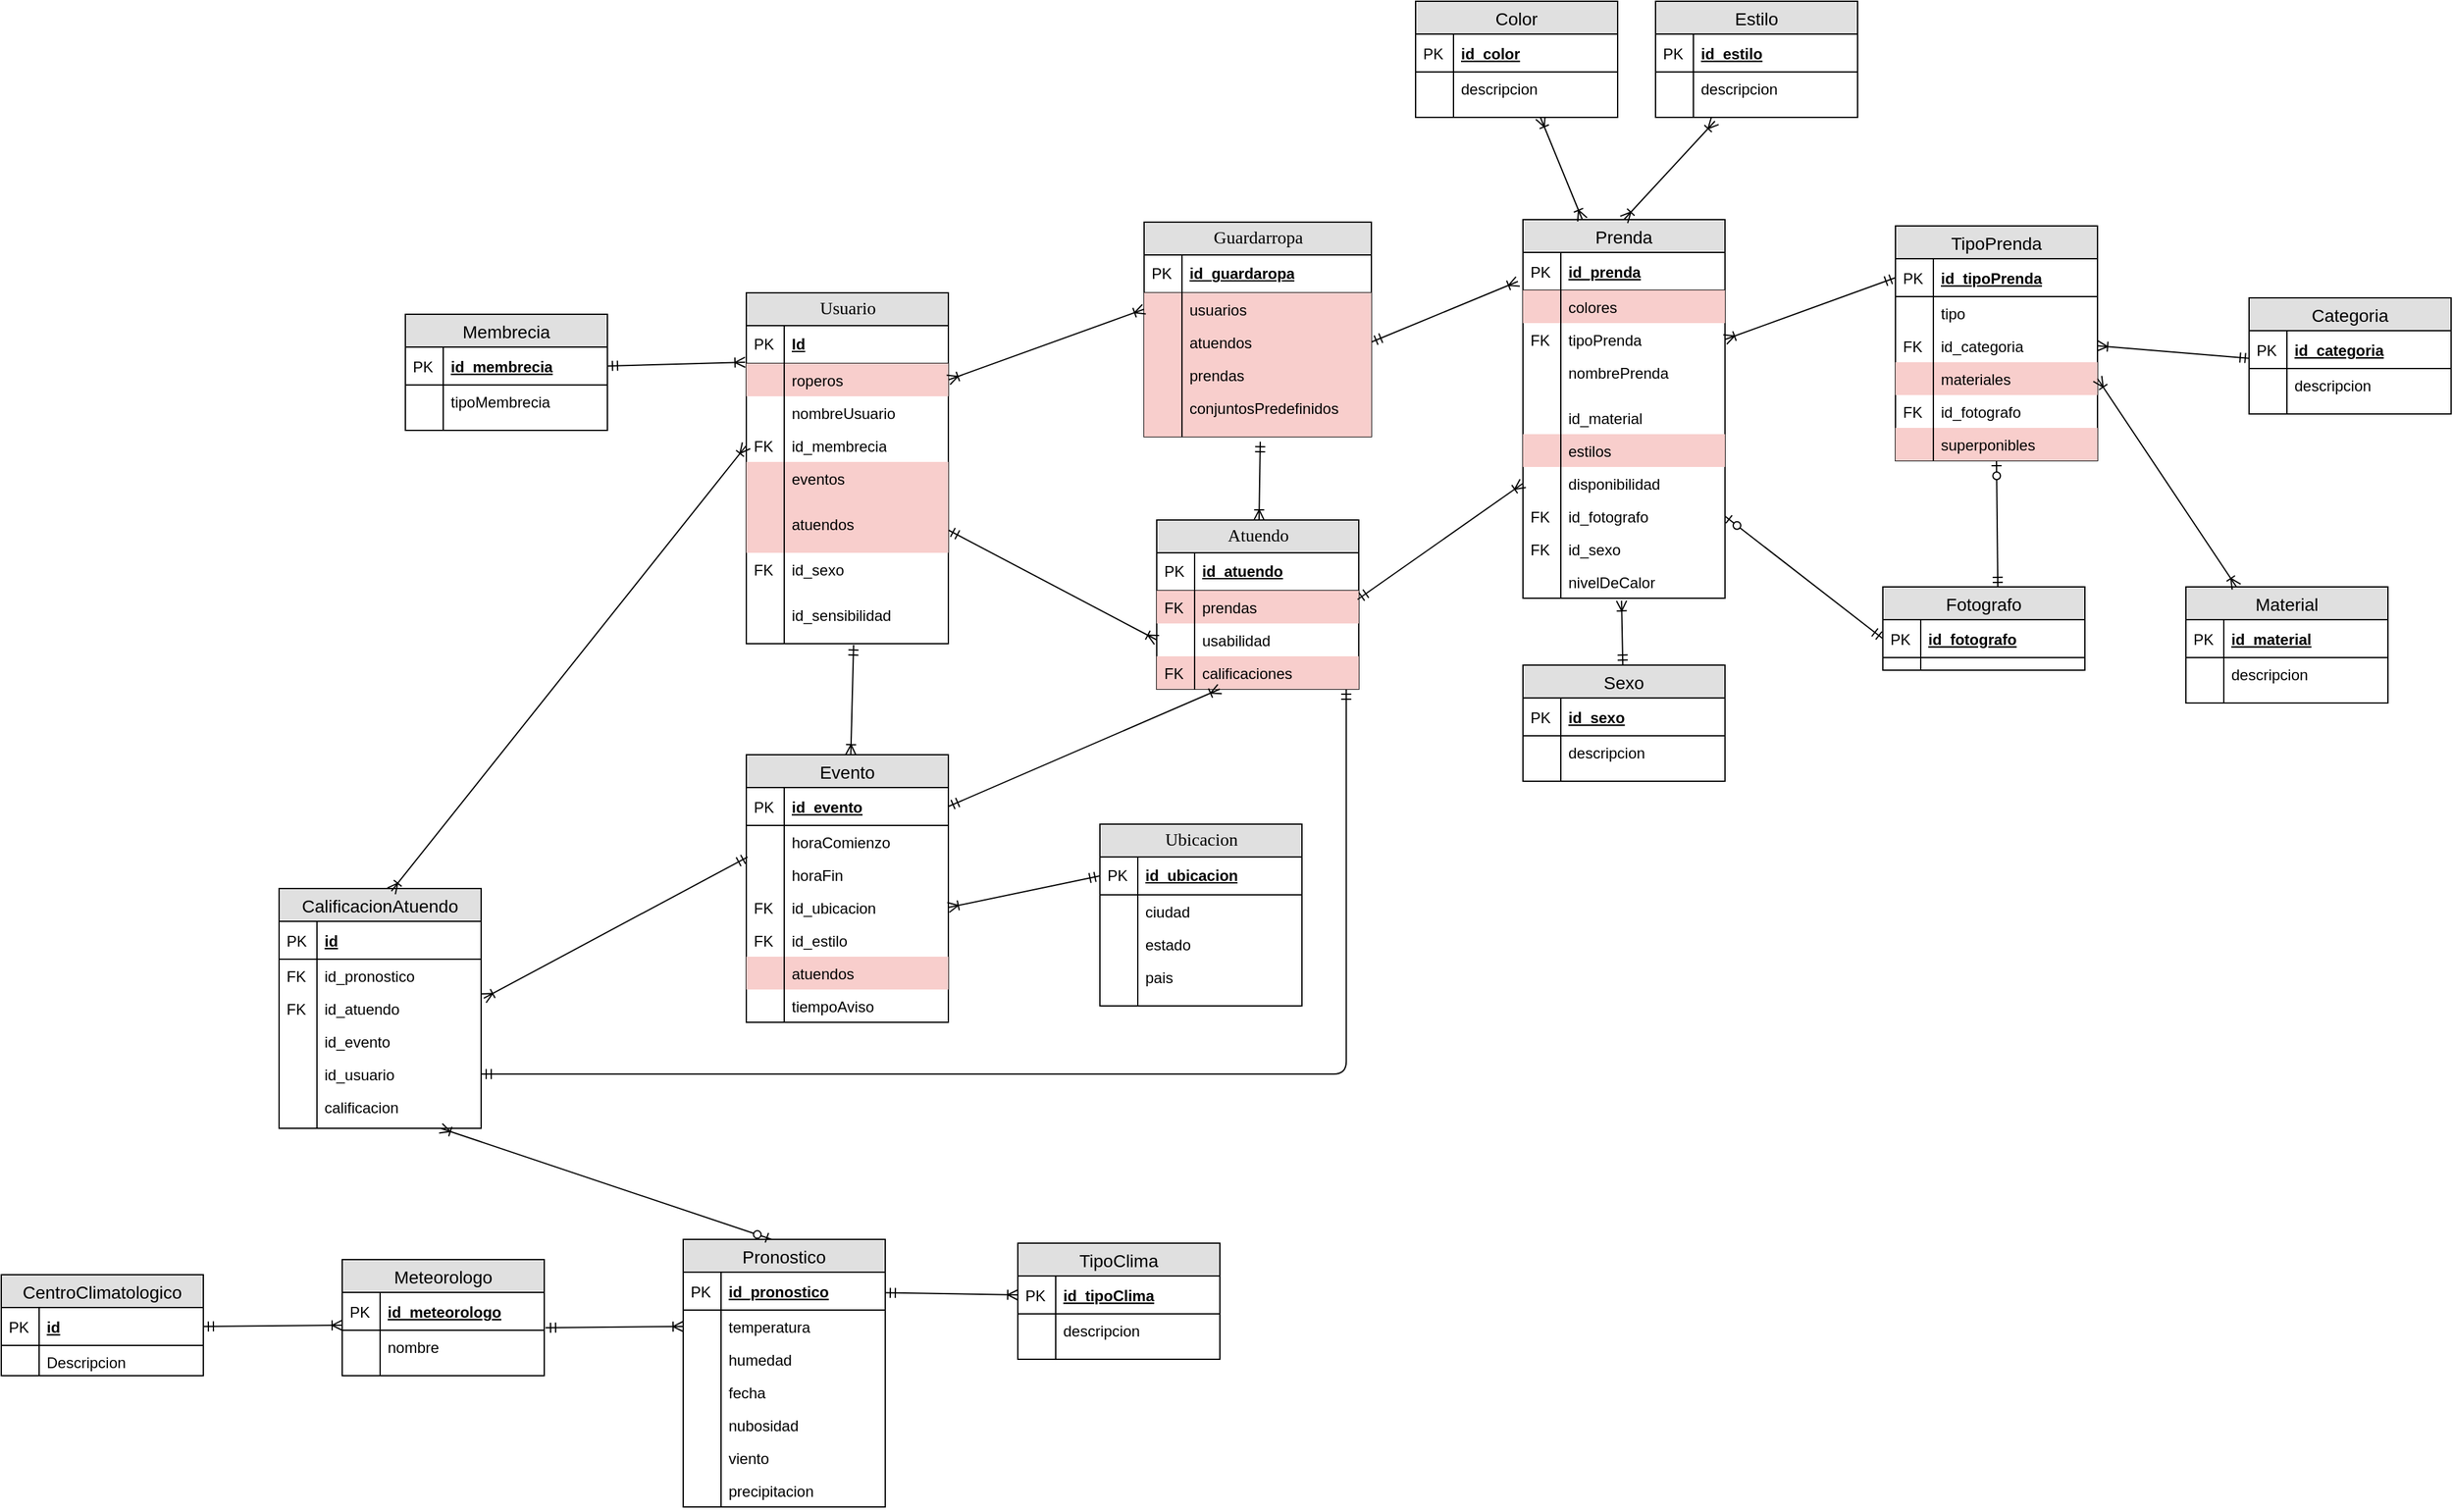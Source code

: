 <mxfile version="12.0.2" type="google" pages="1"><diagram name="Page-1" id="e56a1550-8fbb-45ad-956c-1786394a9013"><mxGraphModel dx="2047" dy="371" grid="1" gridSize="10" guides="1" tooltips="1" connect="1" arrows="1" fold="1" page="1" pageScale="1" pageWidth="1100" pageHeight="850" background="#ffffff" math="0" shadow="0"><root><mxCell id="0"/><mxCell id="1" parent="0"/><mxCell id="2e49270ec7c68f3f-8" value="Atuendo" style="swimlane;html=1;fontStyle=0;childLayout=stackLayout;horizontal=1;startSize=26;fillColor=#e0e0e0;horizontalStack=0;resizeParent=1;resizeLast=0;collapsible=1;marginBottom=0;swimlaneFillColor=#ffffff;align=center;rounded=0;shadow=0;comic=0;labelBackgroundColor=none;strokeColor=#000000;strokeWidth=1;fontFamily=Verdana;fontSize=14;fontColor=#000000;swimlaneLine=1;" parent="1" vertex="1"><mxGeometry x="415" y="520" width="160" height="134" as="geometry"/></mxCell><mxCell id="2e49270ec7c68f3f-9" value="id_atuendo" style="shape=partialRectangle;top=0;left=0;right=0;bottom=1;html=1;align=left;verticalAlign=middle;fillColor=none;spacingLeft=34;spacingRight=4;whiteSpace=wrap;overflow=hidden;rotatable=0;points=[[0,0.5],[1,0.5]];portConstraint=eastwest;dropTarget=0;fontStyle=5;" parent="2e49270ec7c68f3f-8" vertex="1"><mxGeometry y="26" width="160" height="30" as="geometry"/></mxCell><mxCell id="2e49270ec7c68f3f-10" value="PK" style="shape=partialRectangle;top=0;left=0;bottom=0;html=1;fillColor=none;align=left;verticalAlign=middle;spacingLeft=4;spacingRight=4;whiteSpace=wrap;overflow=hidden;rotatable=0;points=[];portConstraint=eastwest;part=1;" parent="2e49270ec7c68f3f-9" vertex="1" connectable="0"><mxGeometry width="30" height="30" as="geometry"/></mxCell><mxCell id="2e49270ec7c68f3f-11" value="prendas" style="shape=partialRectangle;top=0;left=0;right=0;bottom=0;html=1;align=left;verticalAlign=top;fillColor=#f8cecc;spacingLeft=34;spacingRight=4;whiteSpace=wrap;overflow=hidden;rotatable=0;points=[[0,0.5],[1,0.5]];portConstraint=eastwest;dropTarget=0;strokeColor=#b85450;" parent="2e49270ec7c68f3f-8" vertex="1"><mxGeometry y="56" width="160" height="26" as="geometry"/></mxCell><mxCell id="2e49270ec7c68f3f-12" value="FK" style="shape=partialRectangle;top=0;left=0;bottom=0;html=1;fillColor=none;align=left;verticalAlign=top;spacingLeft=4;spacingRight=4;whiteSpace=wrap;overflow=hidden;rotatable=0;points=[];portConstraint=eastwest;part=1;" parent="2e49270ec7c68f3f-11" vertex="1" connectable="0"><mxGeometry width="30" height="26" as="geometry"/></mxCell><mxCell id="2e49270ec7c68f3f-13" value="usabilidad" style="shape=partialRectangle;top=0;left=0;right=0;bottom=0;html=1;align=left;verticalAlign=top;fillColor=none;spacingLeft=34;spacingRight=4;whiteSpace=wrap;overflow=hidden;rotatable=0;points=[[0,0.5],[1,0.5]];portConstraint=eastwest;dropTarget=0;" parent="2e49270ec7c68f3f-8" vertex="1"><mxGeometry y="82" width="160" height="26" as="geometry"/></mxCell><mxCell id="2e49270ec7c68f3f-14" value="" style="shape=partialRectangle;top=0;left=0;bottom=0;html=1;fillColor=none;align=left;verticalAlign=top;spacingLeft=4;spacingRight=4;whiteSpace=wrap;overflow=hidden;rotatable=0;points=[];portConstraint=eastwest;part=1;" parent="2e49270ec7c68f3f-13" vertex="1" connectable="0"><mxGeometry width="30" height="26" as="geometry"/></mxCell><mxCell id="2e49270ec7c68f3f-15" value="calificaciones" style="shape=partialRectangle;top=0;left=0;right=0;bottom=0;html=1;align=left;verticalAlign=top;fillColor=#f8cecc;spacingLeft=34;spacingRight=4;whiteSpace=wrap;overflow=hidden;rotatable=0;points=[[0,0.5],[1,0.5]];portConstraint=eastwest;dropTarget=0;strokeColor=#b85450;" parent="2e49270ec7c68f3f-8" vertex="1"><mxGeometry y="108" width="160" height="26" as="geometry"/></mxCell><mxCell id="2e49270ec7c68f3f-16" value="FK" style="shape=partialRectangle;top=0;left=0;bottom=0;html=1;fillColor=none;align=left;verticalAlign=top;spacingLeft=4;spacingRight=4;whiteSpace=wrap;overflow=hidden;rotatable=0;points=[];portConstraint=eastwest;part=1;" parent="2e49270ec7c68f3f-15" vertex="1" connectable="0"><mxGeometry width="30" height="26" as="geometry"/></mxCell><mxCell id="2e49270ec7c68f3f-19" value="Guardarropa" style="swimlane;html=1;fontStyle=0;childLayout=stackLayout;horizontal=1;startSize=26;fillColor=#e0e0e0;horizontalStack=0;resizeParent=1;resizeLast=0;collapsible=1;marginBottom=0;swimlaneFillColor=#ffffff;align=center;rounded=0;shadow=0;comic=0;labelBackgroundColor=none;strokeColor=#000000;strokeWidth=1;fontFamily=Verdana;fontSize=14;fontColor=#000000;" parent="1" vertex="1"><mxGeometry x="405" y="284" width="180" height="170" as="geometry"/></mxCell><mxCell id="2e49270ec7c68f3f-20" value="id_guardaropa" style="shape=partialRectangle;top=0;left=0;right=0;bottom=1;html=1;align=left;verticalAlign=middle;fillColor=none;spacingLeft=34;spacingRight=4;whiteSpace=wrap;overflow=hidden;rotatable=0;points=[[0,0.5],[1,0.5]];portConstraint=eastwest;dropTarget=0;fontStyle=5;" parent="2e49270ec7c68f3f-19" vertex="1"><mxGeometry y="26" width="180" height="30" as="geometry"/></mxCell><mxCell id="2e49270ec7c68f3f-21" value="PK" style="shape=partialRectangle;top=0;left=0;bottom=0;html=1;fillColor=none;align=left;verticalAlign=middle;spacingLeft=4;spacingRight=4;whiteSpace=wrap;overflow=hidden;rotatable=0;points=[];portConstraint=eastwest;part=1;" parent="2e49270ec7c68f3f-20" vertex="1" connectable="0"><mxGeometry width="30" height="30" as="geometry"/></mxCell><mxCell id="2e49270ec7c68f3f-26" value="usuarios" style="shape=partialRectangle;top=0;left=0;right=0;bottom=0;html=1;align=left;verticalAlign=top;fillColor=#f8cecc;spacingLeft=34;spacingRight=4;whiteSpace=wrap;overflow=hidden;rotatable=0;points=[[0,0.5],[1,0.5]];portConstraint=eastwest;dropTarget=0;strokeColor=#b85450;" parent="2e49270ec7c68f3f-19" vertex="1"><mxGeometry y="56" width="180" height="26" as="geometry"/></mxCell><mxCell id="2e49270ec7c68f3f-27" value="" style="shape=partialRectangle;top=0;left=0;bottom=0;html=1;fillColor=none;align=left;verticalAlign=top;spacingLeft=4;spacingRight=4;whiteSpace=wrap;overflow=hidden;rotatable=0;points=[];portConstraint=eastwest;part=1;" parent="2e49270ec7c68f3f-26" vertex="1" connectable="0"><mxGeometry width="30" height="26" as="geometry"/></mxCell><mxCell id="2e49270ec7c68f3f-24" value="atuendos" style="shape=partialRectangle;top=0;left=0;right=0;bottom=0;html=1;align=left;verticalAlign=top;fillColor=#f8cecc;spacingLeft=34;spacingRight=4;whiteSpace=wrap;overflow=hidden;rotatable=0;points=[[0,0.5],[1,0.5]];portConstraint=eastwest;dropTarget=0;strokeColor=#b85450;" parent="2e49270ec7c68f3f-19" vertex="1"><mxGeometry y="82" width="180" height="26" as="geometry"/></mxCell><mxCell id="2e49270ec7c68f3f-25" value="" style="shape=partialRectangle;top=0;left=0;bottom=0;html=1;fillColor=none;align=left;verticalAlign=top;spacingLeft=4;spacingRight=4;whiteSpace=wrap;overflow=hidden;rotatable=0;points=[];portConstraint=eastwest;part=1;" parent="2e49270ec7c68f3f-24" vertex="1" connectable="0"><mxGeometry width="30" height="26" as="geometry"/></mxCell><mxCell id="2e49270ec7c68f3f-22" value="prendas" style="shape=partialRectangle;top=0;left=0;right=0;bottom=0;html=1;align=left;verticalAlign=top;fillColor=#f8cecc;spacingLeft=34;spacingRight=4;whiteSpace=wrap;overflow=hidden;rotatable=0;points=[[0,0.5],[1,0.5]];portConstraint=eastwest;dropTarget=0;strokeColor=#b85450;" parent="2e49270ec7c68f3f-19" vertex="1"><mxGeometry y="108" width="180" height="26" as="geometry"/></mxCell><mxCell id="2e49270ec7c68f3f-23" value="" style="shape=partialRectangle;top=0;left=0;bottom=0;html=1;fillColor=none;align=left;verticalAlign=top;spacingLeft=4;spacingRight=4;whiteSpace=wrap;overflow=hidden;rotatable=0;points=[];portConstraint=eastwest;part=1;" parent="2e49270ec7c68f3f-22" vertex="1" connectable="0"><mxGeometry width="30" height="26" as="geometry"/></mxCell><mxCell id="2e49270ec7c68f3f-28" value="conjuntosPredefinidos" style="shape=partialRectangle;top=0;left=0;right=0;bottom=0;html=1;align=left;verticalAlign=top;fillColor=#f8cecc;spacingLeft=34;spacingRight=4;whiteSpace=wrap;overflow=hidden;rotatable=0;points=[[0,0.5],[1,0.5]];portConstraint=eastwest;dropTarget=0;strokeColor=#b85450;" parent="2e49270ec7c68f3f-19" vertex="1"><mxGeometry y="134" width="180" height="36" as="geometry"/></mxCell><mxCell id="2e49270ec7c68f3f-29" value="" style="shape=partialRectangle;top=0;left=0;bottom=0;html=1;fillColor=none;align=left;verticalAlign=top;spacingLeft=4;spacingRight=4;whiteSpace=wrap;overflow=hidden;rotatable=0;points=[];portConstraint=eastwest;part=1;" parent="2e49270ec7c68f3f-28" vertex="1" connectable="0"><mxGeometry width="30" height="36" as="geometry"/></mxCell><mxCell id="2e49270ec7c68f3f-30" value="Ubicacion" style="swimlane;html=1;fontStyle=0;childLayout=stackLayout;horizontal=1;startSize=26;fillColor=#e0e0e0;horizontalStack=0;resizeParent=1;resizeLast=0;collapsible=1;marginBottom=0;swimlaneFillColor=#ffffff;align=center;rounded=0;shadow=0;comic=0;labelBackgroundColor=none;strokeColor=#000000;strokeWidth=1;fontFamily=Verdana;fontSize=14;fontColor=#000000;" parent="1" vertex="1"><mxGeometry x="370" y="761" width="160" height="144" as="geometry"/></mxCell><mxCell id="2e49270ec7c68f3f-31" value="id_ubicacion" style="shape=partialRectangle;top=0;left=0;right=0;bottom=1;html=1;align=left;verticalAlign=middle;fillColor=none;spacingLeft=34;spacingRight=4;whiteSpace=wrap;overflow=hidden;rotatable=0;points=[[0,0.5],[1,0.5]];portConstraint=eastwest;dropTarget=0;fontStyle=5;" parent="2e49270ec7c68f3f-30" vertex="1"><mxGeometry y="26" width="160" height="30" as="geometry"/></mxCell><mxCell id="2e49270ec7c68f3f-32" value="PK" style="shape=partialRectangle;top=0;left=0;bottom=0;html=1;fillColor=none;align=left;verticalAlign=middle;spacingLeft=4;spacingRight=4;whiteSpace=wrap;overflow=hidden;rotatable=0;points=[];portConstraint=eastwest;part=1;" parent="2e49270ec7c68f3f-31" vertex="1" connectable="0"><mxGeometry width="30" height="30" as="geometry"/></mxCell><mxCell id="2e49270ec7c68f3f-33" value="ciudad" style="shape=partialRectangle;top=0;left=0;right=0;bottom=0;html=1;align=left;verticalAlign=top;fillColor=none;spacingLeft=34;spacingRight=4;whiteSpace=wrap;overflow=hidden;rotatable=0;points=[[0,0.5],[1,0.5]];portConstraint=eastwest;dropTarget=0;" parent="2e49270ec7c68f3f-30" vertex="1"><mxGeometry y="56" width="160" height="26" as="geometry"/></mxCell><mxCell id="2e49270ec7c68f3f-34" value="" style="shape=partialRectangle;top=0;left=0;bottom=0;html=1;fillColor=none;align=left;verticalAlign=top;spacingLeft=4;spacingRight=4;whiteSpace=wrap;overflow=hidden;rotatable=0;points=[];portConstraint=eastwest;part=1;" parent="2e49270ec7c68f3f-33" vertex="1" connectable="0"><mxGeometry width="30" height="26" as="geometry"/></mxCell><mxCell id="2e49270ec7c68f3f-35" value="estado" style="shape=partialRectangle;top=0;left=0;right=0;bottom=0;html=1;align=left;verticalAlign=top;fillColor=none;spacingLeft=34;spacingRight=4;whiteSpace=wrap;overflow=hidden;rotatable=0;points=[[0,0.5],[1,0.5]];portConstraint=eastwest;dropTarget=0;" parent="2e49270ec7c68f3f-30" vertex="1"><mxGeometry y="82" width="160" height="26" as="geometry"/></mxCell><mxCell id="2e49270ec7c68f3f-36" value="" style="shape=partialRectangle;top=0;left=0;bottom=0;html=1;fillColor=none;align=left;verticalAlign=top;spacingLeft=4;spacingRight=4;whiteSpace=wrap;overflow=hidden;rotatable=0;points=[];portConstraint=eastwest;part=1;" parent="2e49270ec7c68f3f-35" vertex="1" connectable="0"><mxGeometry width="30" height="26" as="geometry"/></mxCell><mxCell id="2e49270ec7c68f3f-37" value="pais" style="shape=partialRectangle;top=0;left=0;right=0;bottom=0;html=1;align=left;verticalAlign=top;fillColor=none;spacingLeft=34;spacingRight=4;whiteSpace=wrap;overflow=hidden;rotatable=0;points=[[0,0.5],[1,0.5]];portConstraint=eastwest;dropTarget=0;" parent="2e49270ec7c68f3f-30" vertex="1"><mxGeometry y="108" width="160" height="26" as="geometry"/></mxCell><mxCell id="2e49270ec7c68f3f-38" value="" style="shape=partialRectangle;top=0;left=0;bottom=0;html=1;fillColor=none;align=left;verticalAlign=top;spacingLeft=4;spacingRight=4;whiteSpace=wrap;overflow=hidden;rotatable=0;points=[];portConstraint=eastwest;part=1;" parent="2e49270ec7c68f3f-37" vertex="1" connectable="0"><mxGeometry width="30" height="26" as="geometry"/></mxCell><mxCell id="2e49270ec7c68f3f-39" value="" style="shape=partialRectangle;top=0;left=0;right=0;bottom=0;html=1;align=left;verticalAlign=top;fillColor=none;spacingLeft=34;spacingRight=4;whiteSpace=wrap;overflow=hidden;rotatable=0;points=[[0,0.5],[1,0.5]];portConstraint=eastwest;dropTarget=0;" parent="2e49270ec7c68f3f-30" vertex="1"><mxGeometry y="134" width="160" height="10" as="geometry"/></mxCell><mxCell id="2e49270ec7c68f3f-40" value="" style="shape=partialRectangle;top=0;left=0;bottom=0;html=1;fillColor=none;align=left;verticalAlign=top;spacingLeft=4;spacingRight=4;whiteSpace=wrap;overflow=hidden;rotatable=0;points=[];portConstraint=eastwest;part=1;" parent="2e49270ec7c68f3f-39" vertex="1" connectable="0"><mxGeometry width="30" height="10" as="geometry"/></mxCell><mxCell id="2e49270ec7c68f3f-80" value="Usuario" style="swimlane;html=1;fontStyle=0;childLayout=stackLayout;horizontal=1;startSize=26;fillColor=#e0e0e0;horizontalStack=0;resizeParent=1;resizeLast=0;collapsible=1;marginBottom=0;swimlaneFillColor=#ffffff;align=center;rounded=0;shadow=0;comic=0;labelBackgroundColor=none;strokeColor=#000000;strokeWidth=1;fontFamily=Verdana;fontSize=14;fontColor=#000000;" parent="1" vertex="1"><mxGeometry x="90" y="340" width="160" height="278" as="geometry"/></mxCell><mxCell id="2e49270ec7c68f3f-81" value="Id" style="shape=partialRectangle;top=0;left=0;right=0;bottom=1;html=1;align=left;verticalAlign=middle;fillColor=none;spacingLeft=34;spacingRight=4;whiteSpace=wrap;overflow=hidden;rotatable=0;points=[[0,0.5],[1,0.5]];portConstraint=eastwest;dropTarget=0;fontStyle=5;" parent="2e49270ec7c68f3f-80" vertex="1"><mxGeometry y="26" width="160" height="30" as="geometry"/></mxCell><mxCell id="2e49270ec7c68f3f-82" value="PK" style="shape=partialRectangle;top=0;left=0;bottom=0;html=1;fillColor=none;align=left;verticalAlign=middle;spacingLeft=4;spacingRight=4;whiteSpace=wrap;overflow=hidden;rotatable=0;points=[];portConstraint=eastwest;part=1;" parent="2e49270ec7c68f3f-81" vertex="1" connectable="0"><mxGeometry width="30" height="30" as="geometry"/></mxCell><mxCell id="2e49270ec7c68f3f-83" value="roperos" style="shape=partialRectangle;top=0;left=0;right=0;bottom=0;html=1;align=left;verticalAlign=top;fillColor=#f8cecc;spacingLeft=34;spacingRight=4;whiteSpace=wrap;overflow=hidden;rotatable=0;points=[[0,0.5],[1,0.5]];portConstraint=eastwest;dropTarget=0;fontSize=12;labelBackgroundColor=none;labelBorderColor=none;strokeColor=#b85450;" parent="2e49270ec7c68f3f-80" vertex="1"><mxGeometry y="56" width="160" height="26" as="geometry"/></mxCell><mxCell id="2e49270ec7c68f3f-84" value="" style="shape=partialRectangle;top=0;left=0;bottom=0;html=1;fillColor=none;align=left;verticalAlign=top;spacingLeft=4;spacingRight=4;whiteSpace=wrap;overflow=hidden;rotatable=0;points=[];portConstraint=eastwest;part=1;" parent="2e49270ec7c68f3f-83" vertex="1" connectable="0"><mxGeometry width="30" height="26" as="geometry"/></mxCell><mxCell id="2e49270ec7c68f3f-85" value="nombreUsuario" style="shape=partialRectangle;top=0;left=0;right=0;bottom=0;html=1;align=left;verticalAlign=top;fillColor=none;spacingLeft=34;spacingRight=4;whiteSpace=wrap;overflow=hidden;rotatable=0;points=[[0,0.5],[1,0.5]];portConstraint=eastwest;dropTarget=0;" parent="2e49270ec7c68f3f-80" vertex="1"><mxGeometry y="82" width="160" height="26" as="geometry"/></mxCell><mxCell id="2e49270ec7c68f3f-86" value="" style="shape=partialRectangle;top=0;left=0;bottom=0;html=1;fillColor=none;align=left;verticalAlign=top;spacingLeft=4;spacingRight=4;whiteSpace=wrap;overflow=hidden;rotatable=0;points=[];portConstraint=eastwest;part=1;" parent="2e49270ec7c68f3f-85" vertex="1" connectable="0"><mxGeometry width="30" height="26" as="geometry"/></mxCell><mxCell id="2e49270ec7c68f3f-87" value="id_membrecia&lt;br&gt;" style="shape=partialRectangle;top=0;left=0;right=0;bottom=0;html=1;align=left;verticalAlign=top;fillColor=none;spacingLeft=34;spacingRight=4;whiteSpace=wrap;overflow=hidden;rotatable=0;points=[[0,0.5],[1,0.5]];portConstraint=eastwest;dropTarget=0;" parent="2e49270ec7c68f3f-80" vertex="1"><mxGeometry y="108" width="160" height="26" as="geometry"/></mxCell><mxCell id="2e49270ec7c68f3f-88" value="FK" style="shape=partialRectangle;top=0;left=0;bottom=0;html=1;fillColor=none;align=left;verticalAlign=top;spacingLeft=4;spacingRight=4;whiteSpace=wrap;overflow=hidden;rotatable=0;points=[];portConstraint=eastwest;part=1;" parent="2e49270ec7c68f3f-87" vertex="1" connectable="0"><mxGeometry width="30" height="26" as="geometry"/></mxCell><mxCell id="2e49270ec7c68f3f-89" value="eventos" style="shape=partialRectangle;top=0;left=0;right=0;bottom=0;html=1;align=left;verticalAlign=top;fillColor=#f8cecc;spacingLeft=34;spacingRight=4;whiteSpace=wrap;overflow=hidden;rotatable=0;points=[[0,0.5],[1,0.5]];portConstraint=eastwest;dropTarget=0;strokeColor=#b85450;" parent="2e49270ec7c68f3f-80" vertex="1"><mxGeometry y="134" width="160" height="36" as="geometry"/></mxCell><mxCell id="2e49270ec7c68f3f-90" value="" style="shape=partialRectangle;top=0;left=0;bottom=0;html=1;fillColor=none;align=left;verticalAlign=top;spacingLeft=4;spacingRight=4;whiteSpace=wrap;overflow=hidden;rotatable=0;points=[];portConstraint=eastwest;part=1;" parent="2e49270ec7c68f3f-89" vertex="1" connectable="0"><mxGeometry width="30" height="36" as="geometry"/></mxCell><mxCell id="-jpUXr7Psw812QaHHdWD-1" value="atuendos" style="shape=partialRectangle;top=0;left=0;right=0;bottom=0;html=1;align=left;verticalAlign=top;fillColor=#f8cecc;spacingLeft=34;spacingRight=4;whiteSpace=wrap;overflow=hidden;rotatable=0;points=[[0,0.5],[1,0.5]];portConstraint=eastwest;dropTarget=0;strokeColor=#b85450;" parent="2e49270ec7c68f3f-80" vertex="1"><mxGeometry y="170" width="160" height="36" as="geometry"/></mxCell><mxCell id="-jpUXr7Psw812QaHHdWD-2" value="" style="shape=partialRectangle;top=0;left=0;bottom=0;html=1;fillColor=none;align=left;verticalAlign=top;spacingLeft=4;spacingRight=4;whiteSpace=wrap;overflow=hidden;rotatable=0;points=[];portConstraint=eastwest;part=1;" parent="-jpUXr7Psw812QaHHdWD-1" vertex="1" connectable="0"><mxGeometry width="30" height="36" as="geometry"/></mxCell><mxCell id="-jpUXr7Psw812QaHHdWD-3" value="id_sexo" style="shape=partialRectangle;top=0;left=0;right=0;bottom=0;html=1;align=left;verticalAlign=top;fillColor=none;spacingLeft=34;spacingRight=4;whiteSpace=wrap;overflow=hidden;rotatable=0;points=[[0,0.5],[1,0.5]];portConstraint=eastwest;dropTarget=0;" parent="2e49270ec7c68f3f-80" vertex="1"><mxGeometry y="206" width="160" height="36" as="geometry"/></mxCell><mxCell id="-jpUXr7Psw812QaHHdWD-4" value="FK" style="shape=partialRectangle;top=0;left=0;bottom=0;html=1;fillColor=none;align=left;verticalAlign=top;spacingLeft=4;spacingRight=4;whiteSpace=wrap;overflow=hidden;rotatable=0;points=[];portConstraint=eastwest;part=1;" parent="-jpUXr7Psw812QaHHdWD-3" vertex="1" connectable="0"><mxGeometry width="30" height="36" as="geometry"/></mxCell><mxCell id="-jpUXr7Psw812QaHHdWD-5" value="id_sensibilidad" style="shape=partialRectangle;top=0;left=0;right=0;bottom=0;html=1;align=left;verticalAlign=top;fillColor=none;spacingLeft=34;spacingRight=4;whiteSpace=wrap;overflow=hidden;rotatable=0;points=[[0,0.5],[1,0.5]];portConstraint=eastwest;dropTarget=0;" parent="2e49270ec7c68f3f-80" vertex="1"><mxGeometry y="242" width="160" height="36" as="geometry"/></mxCell><mxCell id="-jpUXr7Psw812QaHHdWD-6" value="" style="shape=partialRectangle;top=0;left=0;bottom=0;html=1;fillColor=none;align=left;verticalAlign=top;spacingLeft=4;spacingRight=4;whiteSpace=wrap;overflow=hidden;rotatable=0;points=[];portConstraint=eastwest;part=1;" parent="-jpUXr7Psw812QaHHdWD-5" vertex="1" connectable="0"><mxGeometry width="30" height="36" as="geometry"/></mxCell><mxCell id="-jpUXr7Psw812QaHHdWD-10" value="" style="fontSize=12;html=1;endArrow=ERoneToMany;startArrow=ERmandOne;entryX=-0.006;entryY=0.967;entryDx=0;entryDy=0;exitX=1;exitY=0.5;exitDx=0;exitDy=0;entryPerimeter=0;" parent="1" source="-jpUXr7Psw812QaHHdWD-13" target="2e49270ec7c68f3f-81" edge="1"><mxGeometry width="100" height="100" relative="1" as="geometry"><mxPoint x="110" y="254" as="sourcePoint"/><mxPoint x="130" y="710" as="targetPoint"/></mxGeometry></mxCell><mxCell id="-jpUXr7Psw812QaHHdWD-12" value="Membrecia" style="swimlane;fontStyle=0;childLayout=stackLayout;horizontal=1;startSize=26;fillColor=#e0e0e0;horizontalStack=0;resizeParent=1;resizeParentMax=0;resizeLast=0;collapsible=1;marginBottom=0;swimlaneFillColor=#ffffff;align=center;fontSize=14;" parent="1" vertex="1"><mxGeometry x="-180" y="357" width="160" height="92" as="geometry"/></mxCell><mxCell id="-jpUXr7Psw812QaHHdWD-13" value="id_membrecia" style="shape=partialRectangle;top=0;left=0;right=0;bottom=1;align=left;verticalAlign=middle;fillColor=none;spacingLeft=34;spacingRight=4;overflow=hidden;rotatable=0;points=[[0,0.5],[1,0.5]];portConstraint=eastwest;dropTarget=0;fontStyle=5;fontSize=12;" parent="-jpUXr7Psw812QaHHdWD-12" vertex="1"><mxGeometry y="26" width="160" height="30" as="geometry"/></mxCell><mxCell id="-jpUXr7Psw812QaHHdWD-14" value="PK" style="shape=partialRectangle;top=0;left=0;bottom=0;fillColor=none;align=left;verticalAlign=middle;spacingLeft=4;spacingRight=4;overflow=hidden;rotatable=0;points=[];portConstraint=eastwest;part=1;fontSize=12;" parent="-jpUXr7Psw812QaHHdWD-13" vertex="1" connectable="0"><mxGeometry width="30" height="30" as="geometry"/></mxCell><mxCell id="-jpUXr7Psw812QaHHdWD-15" value="tipoMembrecia" style="shape=partialRectangle;top=0;left=0;right=0;bottom=0;align=left;verticalAlign=top;fillColor=none;spacingLeft=34;spacingRight=4;overflow=hidden;rotatable=0;points=[[0,0.5],[1,0.5]];portConstraint=eastwest;dropTarget=0;fontSize=12;" parent="-jpUXr7Psw812QaHHdWD-12" vertex="1"><mxGeometry y="56" width="160" height="26" as="geometry"/></mxCell><mxCell id="-jpUXr7Psw812QaHHdWD-16" value="" style="shape=partialRectangle;top=0;left=0;bottom=0;fillColor=none;align=left;verticalAlign=top;spacingLeft=4;spacingRight=4;overflow=hidden;rotatable=0;points=[];portConstraint=eastwest;part=1;fontSize=12;" parent="-jpUXr7Psw812QaHHdWD-15" vertex="1" connectable="0"><mxGeometry width="30" height="26" as="geometry"/></mxCell><mxCell id="-jpUXr7Psw812QaHHdWD-21" value="" style="shape=partialRectangle;top=0;left=0;right=0;bottom=0;align=left;verticalAlign=top;fillColor=none;spacingLeft=34;spacingRight=4;overflow=hidden;rotatable=0;points=[[0,0.5],[1,0.5]];portConstraint=eastwest;dropTarget=0;fontSize=12;" parent="-jpUXr7Psw812QaHHdWD-12" vertex="1"><mxGeometry y="82" width="160" height="10" as="geometry"/></mxCell><mxCell id="-jpUXr7Psw812QaHHdWD-22" value="" style="shape=partialRectangle;top=0;left=0;bottom=0;fillColor=none;align=left;verticalAlign=top;spacingLeft=4;spacingRight=4;overflow=hidden;rotatable=0;points=[];portConstraint=eastwest;part=1;fontSize=12;" parent="-jpUXr7Psw812QaHHdWD-21" vertex="1" connectable="0"><mxGeometry width="30" height="10" as="geometry"/></mxCell><mxCell id="-jpUXr7Psw812QaHHdWD-23" value="" style="fontSize=12;html=1;endArrow=ERmandOne;startArrow=ERoneToMany;entryX=0.531;entryY=1.028;entryDx=0;entryDy=0;entryPerimeter=0;startFill=0;endFill=0;" parent="1" source="-jpUXr7Psw812QaHHdWD-25" target="-jpUXr7Psw812QaHHdWD-5" edge="1"><mxGeometry width="100" height="100" relative="1" as="geometry"><mxPoint x="-30" y="771" as="sourcePoint"/><mxPoint x="20" y="500" as="targetPoint"/></mxGeometry></mxCell><mxCell id="-jpUXr7Psw812QaHHdWD-25" value="Evento" style="swimlane;fontStyle=0;childLayout=stackLayout;horizontal=1;startSize=26;fillColor=#e0e0e0;horizontalStack=0;resizeParent=1;resizeParentMax=0;resizeLast=0;collapsible=1;marginBottom=0;swimlaneFillColor=#ffffff;align=center;fontSize=14;" parent="1" vertex="1"><mxGeometry x="90" y="706" width="160" height="212" as="geometry"/></mxCell><mxCell id="-jpUXr7Psw812QaHHdWD-26" value="id_evento" style="shape=partialRectangle;top=0;left=0;right=0;bottom=1;align=left;verticalAlign=middle;fillColor=none;spacingLeft=34;spacingRight=4;overflow=hidden;rotatable=0;points=[[0,0.5],[1,0.5]];portConstraint=eastwest;dropTarget=0;fontStyle=5;fontSize=12;" parent="-jpUXr7Psw812QaHHdWD-25" vertex="1"><mxGeometry y="26" width="160" height="30" as="geometry"/></mxCell><mxCell id="-jpUXr7Psw812QaHHdWD-27" value="PK" style="shape=partialRectangle;top=0;left=0;bottom=0;fillColor=none;align=left;verticalAlign=middle;spacingLeft=4;spacingRight=4;overflow=hidden;rotatable=0;points=[];portConstraint=eastwest;part=1;fontSize=12;" parent="-jpUXr7Psw812QaHHdWD-26" vertex="1" connectable="0"><mxGeometry width="30" height="30" as="geometry"/></mxCell><mxCell id="-jpUXr7Psw812QaHHdWD-28" value="horaComienzo" style="shape=partialRectangle;top=0;left=0;right=0;bottom=0;align=left;verticalAlign=top;fillColor=none;spacingLeft=34;spacingRight=4;overflow=hidden;rotatable=0;points=[[0,0.5],[1,0.5]];portConstraint=eastwest;dropTarget=0;fontSize=12;" parent="-jpUXr7Psw812QaHHdWD-25" vertex="1"><mxGeometry y="56" width="160" height="26" as="geometry"/></mxCell><mxCell id="-jpUXr7Psw812QaHHdWD-29" value="" style="shape=partialRectangle;top=0;left=0;bottom=0;fillColor=none;align=left;verticalAlign=top;spacingLeft=4;spacingRight=4;overflow=hidden;rotatable=0;points=[];portConstraint=eastwest;part=1;fontSize=12;" parent="-jpUXr7Psw812QaHHdWD-28" vertex="1" connectable="0"><mxGeometry width="30" height="26" as="geometry"/></mxCell><mxCell id="-jpUXr7Psw812QaHHdWD-30" value="horaFin" style="shape=partialRectangle;top=0;left=0;right=0;bottom=0;align=left;verticalAlign=top;fillColor=none;spacingLeft=34;spacingRight=4;overflow=hidden;rotatable=0;points=[[0,0.5],[1,0.5]];portConstraint=eastwest;dropTarget=0;fontSize=12;" parent="-jpUXr7Psw812QaHHdWD-25" vertex="1"><mxGeometry y="82" width="160" height="26" as="geometry"/></mxCell><mxCell id="-jpUXr7Psw812QaHHdWD-31" value="" style="shape=partialRectangle;top=0;left=0;bottom=0;fillColor=none;align=left;verticalAlign=top;spacingLeft=4;spacingRight=4;overflow=hidden;rotatable=0;points=[];portConstraint=eastwest;part=1;fontSize=12;" parent="-jpUXr7Psw812QaHHdWD-30" vertex="1" connectable="0"><mxGeometry width="30" height="26" as="geometry"/></mxCell><mxCell id="-jpUXr7Psw812QaHHdWD-32" value="id_ubicacion" style="shape=partialRectangle;top=0;left=0;right=0;bottom=0;align=left;verticalAlign=top;fillColor=none;spacingLeft=34;spacingRight=4;overflow=hidden;rotatable=0;points=[[0,0.5],[1,0.5]];portConstraint=eastwest;dropTarget=0;fontSize=12;" parent="-jpUXr7Psw812QaHHdWD-25" vertex="1"><mxGeometry y="108" width="160" height="26" as="geometry"/></mxCell><mxCell id="-jpUXr7Psw812QaHHdWD-33" value="FK" style="shape=partialRectangle;top=0;left=0;bottom=0;fillColor=none;align=left;verticalAlign=top;spacingLeft=4;spacingRight=4;overflow=hidden;rotatable=0;points=[];portConstraint=eastwest;part=1;fontSize=12;" parent="-jpUXr7Psw812QaHHdWD-32" vertex="1" connectable="0"><mxGeometry width="30" height="26" as="geometry"/></mxCell><mxCell id="-jpUXr7Psw812QaHHdWD-36" value="id_estilo" style="shape=partialRectangle;top=0;left=0;right=0;bottom=0;align=left;verticalAlign=top;fillColor=none;spacingLeft=34;spacingRight=4;overflow=hidden;rotatable=0;points=[[0,0.5],[1,0.5]];portConstraint=eastwest;dropTarget=0;fontSize=12;" parent="-jpUXr7Psw812QaHHdWD-25" vertex="1"><mxGeometry y="134" width="160" height="26" as="geometry"/></mxCell><mxCell id="-jpUXr7Psw812QaHHdWD-37" value="FK" style="shape=partialRectangle;top=0;left=0;bottom=0;fillColor=none;align=left;verticalAlign=top;spacingLeft=4;spacingRight=4;overflow=hidden;rotatable=0;points=[];portConstraint=eastwest;part=1;fontSize=12;" parent="-jpUXr7Psw812QaHHdWD-36" vertex="1" connectable="0"><mxGeometry width="30" height="26" as="geometry"/></mxCell><mxCell id="-jpUXr7Psw812QaHHdWD-38" value="atuendos" style="shape=partialRectangle;top=0;left=0;right=0;bottom=0;align=left;verticalAlign=top;fillColor=#f8cecc;spacingLeft=34;spacingRight=4;overflow=hidden;rotatable=0;points=[[0,0.5],[1,0.5]];portConstraint=eastwest;dropTarget=0;fontSize=12;strokeColor=#b85450;" parent="-jpUXr7Psw812QaHHdWD-25" vertex="1"><mxGeometry y="160" width="160" height="26" as="geometry"/></mxCell><mxCell id="-jpUXr7Psw812QaHHdWD-39" value="" style="shape=partialRectangle;top=0;left=0;bottom=0;fillColor=none;align=left;verticalAlign=top;spacingLeft=4;spacingRight=4;overflow=hidden;rotatable=0;points=[];portConstraint=eastwest;part=1;fontSize=12;" parent="-jpUXr7Psw812QaHHdWD-38" vertex="1" connectable="0"><mxGeometry width="30" height="26" as="geometry"/></mxCell><mxCell id="-jpUXr7Psw812QaHHdWD-40" value="tiempoAviso" style="shape=partialRectangle;top=0;left=0;right=0;bottom=0;align=left;verticalAlign=top;fillColor=none;spacingLeft=34;spacingRight=4;overflow=hidden;rotatable=0;points=[[0,0.5],[1,0.5]];portConstraint=eastwest;dropTarget=0;fontSize=12;" parent="-jpUXr7Psw812QaHHdWD-25" vertex="1"><mxGeometry y="186" width="160" height="26" as="geometry"/></mxCell><mxCell id="-jpUXr7Psw812QaHHdWD-41" value="" style="shape=partialRectangle;top=0;left=0;bottom=0;fillColor=none;align=left;verticalAlign=top;spacingLeft=4;spacingRight=4;overflow=hidden;rotatable=0;points=[];portConstraint=eastwest;part=1;fontSize=12;" parent="-jpUXr7Psw812QaHHdWD-40" vertex="1" connectable="0"><mxGeometry width="30" height="26" as="geometry"/></mxCell><mxCell id="-jpUXr7Psw812QaHHdWD-45" value="" style="fontSize=12;html=1;endArrow=ERoneToMany;startArrow=ERmandOne;entryX=1;entryY=0.5;entryDx=0;entryDy=0;exitX=0;exitY=0.5;exitDx=0;exitDy=0;" parent="1" source="2e49270ec7c68f3f-31" target="-jpUXr7Psw812QaHHdWD-32" edge="1"><mxGeometry width="100" height="100" relative="1" as="geometry"><mxPoint x="130" y="740" as="sourcePoint"/><mxPoint x="80" y="929" as="targetPoint"/></mxGeometry></mxCell><mxCell id="-jpUXr7Psw812QaHHdWD-61" value="" style="fontSize=12;html=1;endArrow=ERoneToMany;startArrow=ERoneToMany;entryX=1;entryY=0.5;entryDx=0;entryDy=0;startFill=0;exitX=0;exitY=0.5;exitDx=0;exitDy=0;" parent="1" source="2e49270ec7c68f3f-26" target="2e49270ec7c68f3f-83" edge="1"><mxGeometry width="100" height="100" relative="1" as="geometry"><mxPoint x="320" y="535" as="sourcePoint"/><mxPoint x="370" y="620" as="targetPoint"/></mxGeometry></mxCell><mxCell id="-jpUXr7Psw812QaHHdWD-63" value="" style="fontSize=12;html=1;endArrow=ERoneToMany;startArrow=ERmandOne;exitX=0.511;exitY=1.111;exitDx=0;exitDy=0;exitPerimeter=0;" parent="1" source="2e49270ec7c68f3f-28" target="2e49270ec7c68f3f-8" edge="1"><mxGeometry width="100" height="100" relative="1" as="geometry"><mxPoint x="200" y="757" as="sourcePoint"/><mxPoint x="300" y="657" as="targetPoint"/></mxGeometry></mxCell><mxCell id="-jpUXr7Psw812QaHHdWD-64" value="" style="fontSize=12;html=1;endArrow=ERoneToMany;startArrow=ERmandOne;exitX=1;exitY=0.5;exitDx=0;exitDy=0;entryX=0;entryY=0.5;entryDx=0;entryDy=0;" parent="1" source="-jpUXr7Psw812QaHHdWD-1" target="2e49270ec7c68f3f-13" edge="1"><mxGeometry width="100" height="100" relative="1" as="geometry"><mxPoint x="450" y="650" as="sourcePoint"/><mxPoint x="550" y="550" as="targetPoint"/></mxGeometry></mxCell><mxCell id="-jpUXr7Psw812QaHHdWD-65" value="" style="fontSize=12;html=1;endArrow=ERoneToMany;startArrow=ERmandOne;exitX=1;exitY=0.5;exitDx=0;exitDy=0;" parent="1" source="-jpUXr7Psw812QaHHdWD-26" target="2e49270ec7c68f3f-15" edge="1"><mxGeometry width="100" height="100" relative="1" as="geometry"><mxPoint x="300" y="732" as="sourcePoint"/><mxPoint x="458.04" y="666.5" as="targetPoint"/></mxGeometry></mxCell><mxCell id="-jpUXr7Psw812QaHHdWD-66" value="Prenda" style="swimlane;fontStyle=0;childLayout=stackLayout;horizontal=1;startSize=26;fillColor=#e0e0e0;horizontalStack=0;resizeParent=1;resizeParentMax=0;resizeLast=0;collapsible=1;marginBottom=0;swimlaneFillColor=#ffffff;align=center;fontSize=14;labelBackgroundColor=none;" parent="1" vertex="1"><mxGeometry x="705" y="282" width="160" height="300" as="geometry"/></mxCell><mxCell id="-jpUXr7Psw812QaHHdWD-67" value="id_prenda" style="shape=partialRectangle;top=0;left=0;right=0;bottom=1;align=left;verticalAlign=middle;fillColor=none;spacingLeft=34;spacingRight=4;overflow=hidden;rotatable=0;points=[[0,0.5],[1,0.5]];portConstraint=eastwest;dropTarget=0;fontStyle=5;fontSize=12;" parent="-jpUXr7Psw812QaHHdWD-66" vertex="1"><mxGeometry y="26" width="160" height="30" as="geometry"/></mxCell><mxCell id="-jpUXr7Psw812QaHHdWD-68" value="PK" style="shape=partialRectangle;top=0;left=0;bottom=0;fillColor=none;align=left;verticalAlign=middle;spacingLeft=4;spacingRight=4;overflow=hidden;rotatable=0;points=[];portConstraint=eastwest;part=1;fontSize=12;" parent="-jpUXr7Psw812QaHHdWD-67" vertex="1" connectable="0"><mxGeometry width="30" height="30" as="geometry"/></mxCell><mxCell id="-jpUXr7Psw812QaHHdWD-69" value="colores" style="shape=partialRectangle;top=0;left=0;right=0;bottom=0;align=left;verticalAlign=top;fillColor=#f8cecc;spacingLeft=34;spacingRight=4;overflow=hidden;rotatable=0;points=[[0,0.5],[1,0.5]];portConstraint=eastwest;dropTarget=0;fontSize=12;strokeColor=#b85450;" parent="-jpUXr7Psw812QaHHdWD-66" vertex="1"><mxGeometry y="56" width="160" height="26" as="geometry"/></mxCell><mxCell id="-jpUXr7Psw812QaHHdWD-70" value="" style="shape=partialRectangle;top=0;left=0;bottom=0;fillColor=none;align=left;verticalAlign=top;spacingLeft=4;spacingRight=4;overflow=hidden;rotatable=0;points=[];portConstraint=eastwest;part=1;fontSize=12;" parent="-jpUXr7Psw812QaHHdWD-69" vertex="1" connectable="0"><mxGeometry width="30" height="26" as="geometry"/></mxCell><mxCell id="-jpUXr7Psw812QaHHdWD-71" value="tipoPrenda" style="shape=partialRectangle;top=0;left=0;right=0;bottom=0;align=left;verticalAlign=top;fillColor=none;spacingLeft=34;spacingRight=4;overflow=hidden;rotatable=0;points=[[0,0.5],[1,0.5]];portConstraint=eastwest;dropTarget=0;fontSize=12;" parent="-jpUXr7Psw812QaHHdWD-66" vertex="1"><mxGeometry y="82" width="160" height="26" as="geometry"/></mxCell><mxCell id="-jpUXr7Psw812QaHHdWD-72" value="FK" style="shape=partialRectangle;top=0;left=0;bottom=0;fillColor=none;align=left;verticalAlign=top;spacingLeft=4;spacingRight=4;overflow=hidden;rotatable=0;points=[];portConstraint=eastwest;part=1;fontSize=12;" parent="-jpUXr7Psw812QaHHdWD-71" vertex="1" connectable="0"><mxGeometry width="30" height="26" as="geometry"/></mxCell><mxCell id="-jpUXr7Psw812QaHHdWD-73" value="nombrePrenda" style="shape=partialRectangle;top=0;left=0;right=0;bottom=0;align=left;verticalAlign=top;fillColor=none;spacingLeft=34;spacingRight=4;overflow=hidden;rotatable=0;points=[[0,0.5],[1,0.5]];portConstraint=eastwest;dropTarget=0;fontSize=12;" parent="-jpUXr7Psw812QaHHdWD-66" vertex="1"><mxGeometry y="108" width="160" height="26" as="geometry"/></mxCell><mxCell id="-jpUXr7Psw812QaHHdWD-74" value="" style="shape=partialRectangle;top=0;left=0;bottom=0;fillColor=none;align=left;verticalAlign=top;spacingLeft=4;spacingRight=4;overflow=hidden;rotatable=0;points=[];portConstraint=eastwest;part=1;fontSize=12;" parent="-jpUXr7Psw812QaHHdWD-73" vertex="1" connectable="0"><mxGeometry width="30" height="26" as="geometry"/></mxCell><mxCell id="-jpUXr7Psw812QaHHdWD-75" value="" style="shape=partialRectangle;top=0;left=0;right=0;bottom=0;align=left;verticalAlign=top;fillColor=none;spacingLeft=34;spacingRight=4;overflow=hidden;rotatable=0;points=[[0,0.5],[1,0.5]];portConstraint=eastwest;dropTarget=0;fontSize=12;" parent="-jpUXr7Psw812QaHHdWD-66" vertex="1"><mxGeometry y="134" width="160" height="10" as="geometry"/></mxCell><mxCell id="-jpUXr7Psw812QaHHdWD-76" value="" style="shape=partialRectangle;top=0;left=0;bottom=0;fillColor=none;align=left;verticalAlign=top;spacingLeft=4;spacingRight=4;overflow=hidden;rotatable=0;points=[];portConstraint=eastwest;part=1;fontSize=12;" parent="-jpUXr7Psw812QaHHdWD-75" vertex="1" connectable="0"><mxGeometry width="30" height="10" as="geometry"/></mxCell><mxCell id="-jpUXr7Psw812QaHHdWD-78" value="id_material" style="shape=partialRectangle;top=0;left=0;right=0;bottom=0;align=left;verticalAlign=top;fillColor=none;spacingLeft=34;spacingRight=4;overflow=hidden;rotatable=0;points=[[0,0.5],[1,0.5]];portConstraint=eastwest;dropTarget=0;fontSize=12;" parent="-jpUXr7Psw812QaHHdWD-66" vertex="1"><mxGeometry y="144" width="160" height="26" as="geometry"/></mxCell><mxCell id="-jpUXr7Psw812QaHHdWD-79" value="" style="shape=partialRectangle;top=0;left=0;bottom=0;fillColor=none;align=left;verticalAlign=top;spacingLeft=4;spacingRight=4;overflow=hidden;rotatable=0;points=[];portConstraint=eastwest;part=1;fontSize=12;" parent="-jpUXr7Psw812QaHHdWD-78" vertex="1" connectable="0"><mxGeometry width="30" height="26" as="geometry"/></mxCell><mxCell id="-jpUXr7Psw812QaHHdWD-80" value="estilos" style="shape=partialRectangle;top=0;left=0;right=0;bottom=0;align=left;verticalAlign=top;fillColor=#f8cecc;spacingLeft=34;spacingRight=4;overflow=hidden;rotatable=0;points=[[0,0.5],[1,0.5]];portConstraint=eastwest;dropTarget=0;fontSize=12;strokeColor=#b85450;" parent="-jpUXr7Psw812QaHHdWD-66" vertex="1"><mxGeometry y="170" width="160" height="26" as="geometry"/></mxCell><mxCell id="-jpUXr7Psw812QaHHdWD-81" value="" style="shape=partialRectangle;top=0;left=0;bottom=0;fillColor=none;align=left;verticalAlign=top;spacingLeft=4;spacingRight=4;overflow=hidden;rotatable=0;points=[];portConstraint=eastwest;part=1;fontSize=12;" parent="-jpUXr7Psw812QaHHdWD-80" vertex="1" connectable="0"><mxGeometry width="30" height="26" as="geometry"/></mxCell><mxCell id="-jpUXr7Psw812QaHHdWD-82" value="disponibilidad" style="shape=partialRectangle;top=0;left=0;right=0;bottom=0;align=left;verticalAlign=top;fillColor=none;spacingLeft=34;spacingRight=4;overflow=hidden;rotatable=0;points=[[0,0.5],[1,0.5]];portConstraint=eastwest;dropTarget=0;fontSize=12;" parent="-jpUXr7Psw812QaHHdWD-66" vertex="1"><mxGeometry y="196" width="160" height="26" as="geometry"/></mxCell><mxCell id="-jpUXr7Psw812QaHHdWD-83" value="" style="shape=partialRectangle;top=0;left=0;bottom=0;fillColor=none;align=left;verticalAlign=top;spacingLeft=4;spacingRight=4;overflow=hidden;rotatable=0;points=[];portConstraint=eastwest;part=1;fontSize=12;" parent="-jpUXr7Psw812QaHHdWD-82" vertex="1" connectable="0"><mxGeometry width="30" height="26" as="geometry"/></mxCell><mxCell id="-jpUXr7Psw812QaHHdWD-84" value="id_fotografo" style="shape=partialRectangle;top=0;left=0;right=0;bottom=0;align=left;verticalAlign=top;fillColor=none;spacingLeft=34;spacingRight=4;overflow=hidden;rotatable=0;points=[[0,0.5],[1,0.5]];portConstraint=eastwest;dropTarget=0;fontSize=12;" parent="-jpUXr7Psw812QaHHdWD-66" vertex="1"><mxGeometry y="222" width="160" height="26" as="geometry"/></mxCell><mxCell id="-jpUXr7Psw812QaHHdWD-85" value="FK" style="shape=partialRectangle;top=0;left=0;bottom=0;fillColor=none;align=left;verticalAlign=top;spacingLeft=4;spacingRight=4;overflow=hidden;rotatable=0;points=[];portConstraint=eastwest;part=1;fontSize=12;" parent="-jpUXr7Psw812QaHHdWD-84" vertex="1" connectable="0"><mxGeometry width="30" height="26" as="geometry"/></mxCell><mxCell id="-jpUXr7Psw812QaHHdWD-86" value="id_sexo" style="shape=partialRectangle;top=0;left=0;right=0;bottom=0;align=left;verticalAlign=top;fillColor=none;spacingLeft=34;spacingRight=4;overflow=hidden;rotatable=0;points=[[0,0.5],[1,0.5]];portConstraint=eastwest;dropTarget=0;fontSize=12;" parent="-jpUXr7Psw812QaHHdWD-66" vertex="1"><mxGeometry y="248" width="160" height="26" as="geometry"/></mxCell><mxCell id="-jpUXr7Psw812QaHHdWD-87" value="FK" style="shape=partialRectangle;top=0;left=0;bottom=0;fillColor=none;align=left;verticalAlign=top;spacingLeft=4;spacingRight=4;overflow=hidden;rotatable=0;points=[];portConstraint=eastwest;part=1;fontSize=12;" parent="-jpUXr7Psw812QaHHdWD-86" vertex="1" connectable="0"><mxGeometry width="30" height="26" as="geometry"/></mxCell><mxCell id="-jpUXr7Psw812QaHHdWD-88" value="nivelDeCalor" style="shape=partialRectangle;top=0;left=0;right=0;bottom=0;align=left;verticalAlign=top;fillColor=none;spacingLeft=34;spacingRight=4;overflow=hidden;rotatable=0;points=[[0,0.5],[1,0.5]];portConstraint=eastwest;dropTarget=0;fontSize=12;" parent="-jpUXr7Psw812QaHHdWD-66" vertex="1"><mxGeometry y="274" width="160" height="26" as="geometry"/></mxCell><mxCell id="-jpUXr7Psw812QaHHdWD-89" value="" style="shape=partialRectangle;top=0;left=0;bottom=0;fillColor=none;align=left;verticalAlign=top;spacingLeft=4;spacingRight=4;overflow=hidden;rotatable=0;points=[];portConstraint=eastwest;part=1;fontSize=12;" parent="-jpUXr7Psw812QaHHdWD-88" vertex="1" connectable="0"><mxGeometry width="30" height="26" as="geometry"/></mxCell><mxCell id="-jpUXr7Psw812QaHHdWD-77" value="" style="fontSize=12;html=1;endArrow=ERoneToMany;startArrow=ERmandOne;entryX=-0.025;entryY=0.767;entryDx=0;entryDy=0;entryPerimeter=0;exitX=1;exitY=0.5;exitDx=0;exitDy=0;" parent="1" source="2e49270ec7c68f3f-24" target="-jpUXr7Psw812QaHHdWD-67" edge="1"><mxGeometry width="100" height="100" relative="1" as="geometry"><mxPoint x="655" y="590" as="sourcePoint"/><mxPoint x="755" y="490" as="targetPoint"/></mxGeometry></mxCell><mxCell id="-jpUXr7Psw812QaHHdWD-92" value="" style="fontSize=12;html=1;endArrow=ERoneToMany;startArrow=ERmandOne;exitX=0.994;exitY=0.269;exitDx=0;exitDy=0;exitPerimeter=0;entryX=0;entryY=0.5;entryDx=0;entryDy=0;" parent="1" source="2e49270ec7c68f3f-11" target="-jpUXr7Psw812QaHHdWD-82" edge="1"><mxGeometry width="100" height="100" relative="1" as="geometry"><mxPoint x="660" y="706" as="sourcePoint"/><mxPoint x="710" y="480" as="targetPoint"/></mxGeometry></mxCell><mxCell id="-jpUXr7Psw812QaHHdWD-116" value="" style="edgeStyle=none;rounded=0;orthogonalLoop=1;jettySize=auto;html=1;startArrow=ERoneToMany;startFill=0;endArrow=ERoneToMany;endFill=0;fontSize=12;entryX=0.294;entryY=0;entryDx=0;entryDy=0;entryPerimeter=0;" parent="1" source="-jpUXr7Psw812QaHHdWD-94" target="-jpUXr7Psw812QaHHdWD-66" edge="1"><mxGeometry relative="1" as="geometry"/></mxCell><mxCell id="-jpUXr7Psw812QaHHdWD-94" value="Color" style="swimlane;fontStyle=0;childLayout=stackLayout;horizontal=1;startSize=26;fillColor=#e0e0e0;horizontalStack=0;resizeParent=1;resizeParentMax=0;resizeLast=0;collapsible=1;marginBottom=0;swimlaneFillColor=#ffffff;align=center;fontSize=14;labelBackgroundColor=none;" parent="1" vertex="1"><mxGeometry x="620" y="109" width="160" height="92" as="geometry"/></mxCell><mxCell id="-jpUXr7Psw812QaHHdWD-95" value="id_color" style="shape=partialRectangle;top=0;left=0;right=0;bottom=1;align=left;verticalAlign=middle;fillColor=none;spacingLeft=34;spacingRight=4;overflow=hidden;rotatable=0;points=[[0,0.5],[1,0.5]];portConstraint=eastwest;dropTarget=0;fontStyle=5;fontSize=12;" parent="-jpUXr7Psw812QaHHdWD-94" vertex="1"><mxGeometry y="26" width="160" height="30" as="geometry"/></mxCell><mxCell id="-jpUXr7Psw812QaHHdWD-96" value="PK" style="shape=partialRectangle;top=0;left=0;bottom=0;fillColor=none;align=left;verticalAlign=middle;spacingLeft=4;spacingRight=4;overflow=hidden;rotatable=0;points=[];portConstraint=eastwest;part=1;fontSize=12;" parent="-jpUXr7Psw812QaHHdWD-95" vertex="1" connectable="0"><mxGeometry width="30" height="30" as="geometry"/></mxCell><mxCell id="-jpUXr7Psw812QaHHdWD-97" value="descripcion" style="shape=partialRectangle;top=0;left=0;right=0;bottom=0;align=left;verticalAlign=top;fillColor=none;spacingLeft=34;spacingRight=4;overflow=hidden;rotatable=0;points=[[0,0.5],[1,0.5]];portConstraint=eastwest;dropTarget=0;fontSize=12;" parent="-jpUXr7Psw812QaHHdWD-94" vertex="1"><mxGeometry y="56" width="160" height="26" as="geometry"/></mxCell><mxCell id="-jpUXr7Psw812QaHHdWD-98" value="" style="shape=partialRectangle;top=0;left=0;bottom=0;fillColor=none;align=left;verticalAlign=top;spacingLeft=4;spacingRight=4;overflow=hidden;rotatable=0;points=[];portConstraint=eastwest;part=1;fontSize=12;" parent="-jpUXr7Psw812QaHHdWD-97" vertex="1" connectable="0"><mxGeometry width="30" height="26" as="geometry"/></mxCell><mxCell id="-jpUXr7Psw812QaHHdWD-103" value="" style="shape=partialRectangle;top=0;left=0;right=0;bottom=0;align=left;verticalAlign=top;fillColor=none;spacingLeft=34;spacingRight=4;overflow=hidden;rotatable=0;points=[[0,0.5],[1,0.5]];portConstraint=eastwest;dropTarget=0;fontSize=12;" parent="-jpUXr7Psw812QaHHdWD-94" vertex="1"><mxGeometry y="82" width="160" height="10" as="geometry"/></mxCell><mxCell id="-jpUXr7Psw812QaHHdWD-104" value="" style="shape=partialRectangle;top=0;left=0;bottom=0;fillColor=none;align=left;verticalAlign=top;spacingLeft=4;spacingRight=4;overflow=hidden;rotatable=0;points=[];portConstraint=eastwest;part=1;fontSize=12;" parent="-jpUXr7Psw812QaHHdWD-103" vertex="1" connectable="0"><mxGeometry width="30" height="10" as="geometry"/></mxCell><mxCell id="-jpUXr7Psw812QaHHdWD-105" value="Estilo" style="swimlane;fontStyle=0;childLayout=stackLayout;horizontal=1;startSize=26;fillColor=#e0e0e0;horizontalStack=0;resizeParent=1;resizeParentMax=0;resizeLast=0;collapsible=1;marginBottom=0;swimlaneFillColor=#ffffff;align=center;fontSize=14;labelBackgroundColor=none;" parent="1" vertex="1"><mxGeometry x="810" y="109" width="160" height="92" as="geometry"/></mxCell><mxCell id="-jpUXr7Psw812QaHHdWD-106" value="id_estilo" style="shape=partialRectangle;top=0;left=0;right=0;bottom=1;align=left;verticalAlign=middle;fillColor=none;spacingLeft=34;spacingRight=4;overflow=hidden;rotatable=0;points=[[0,0.5],[1,0.5]];portConstraint=eastwest;dropTarget=0;fontStyle=5;fontSize=12;" parent="-jpUXr7Psw812QaHHdWD-105" vertex="1"><mxGeometry y="26" width="160" height="30" as="geometry"/></mxCell><mxCell id="-jpUXr7Psw812QaHHdWD-107" value="PK" style="shape=partialRectangle;top=0;left=0;bottom=0;fillColor=none;align=left;verticalAlign=middle;spacingLeft=4;spacingRight=4;overflow=hidden;rotatable=0;points=[];portConstraint=eastwest;part=1;fontSize=12;" parent="-jpUXr7Psw812QaHHdWD-106" vertex="1" connectable="0"><mxGeometry width="30" height="30" as="geometry"/></mxCell><mxCell id="-jpUXr7Psw812QaHHdWD-108" value="descripcion" style="shape=partialRectangle;top=0;left=0;right=0;bottom=0;align=left;verticalAlign=top;fillColor=none;spacingLeft=34;spacingRight=4;overflow=hidden;rotatable=0;points=[[0,0.5],[1,0.5]];portConstraint=eastwest;dropTarget=0;fontSize=12;" parent="-jpUXr7Psw812QaHHdWD-105" vertex="1"><mxGeometry y="56" width="160" height="26" as="geometry"/></mxCell><mxCell id="-jpUXr7Psw812QaHHdWD-109" value="" style="shape=partialRectangle;top=0;left=0;bottom=0;fillColor=none;align=left;verticalAlign=top;spacingLeft=4;spacingRight=4;overflow=hidden;rotatable=0;points=[];portConstraint=eastwest;part=1;fontSize=12;" parent="-jpUXr7Psw812QaHHdWD-108" vertex="1" connectable="0"><mxGeometry width="30" height="26" as="geometry"/></mxCell><mxCell id="-jpUXr7Psw812QaHHdWD-114" value="" style="shape=partialRectangle;top=0;left=0;right=0;bottom=0;align=left;verticalAlign=top;fillColor=none;spacingLeft=34;spacingRight=4;overflow=hidden;rotatable=0;points=[[0,0.5],[1,0.5]];portConstraint=eastwest;dropTarget=0;fontSize=12;" parent="-jpUXr7Psw812QaHHdWD-105" vertex="1"><mxGeometry y="82" width="160" height="10" as="geometry"/></mxCell><mxCell id="-jpUXr7Psw812QaHHdWD-115" value="" style="shape=partialRectangle;top=0;left=0;bottom=0;fillColor=none;align=left;verticalAlign=top;spacingLeft=4;spacingRight=4;overflow=hidden;rotatable=0;points=[];portConstraint=eastwest;part=1;fontSize=12;" parent="-jpUXr7Psw812QaHHdWD-114" vertex="1" connectable="0"><mxGeometry width="30" height="10" as="geometry"/></mxCell><mxCell id="-jpUXr7Psw812QaHHdWD-117" style="edgeStyle=none;rounded=0;orthogonalLoop=1;jettySize=auto;html=1;exitX=0.294;exitY=1.3;exitDx=0;exitDy=0;startArrow=ERoneToMany;startFill=0;endArrow=ERoneToMany;endFill=0;fontSize=12;entryX=0.5;entryY=0;entryDx=0;entryDy=0;exitPerimeter=0;" parent="1" source="-jpUXr7Psw812QaHHdWD-114" target="-jpUXr7Psw812QaHHdWD-66" edge="1"><mxGeometry relative="1" as="geometry"><mxPoint x="800" y="250" as="targetPoint"/></mxGeometry></mxCell><mxCell id="-jpUXr7Psw812QaHHdWD-118" value="Sexo" style="swimlane;fontStyle=0;childLayout=stackLayout;horizontal=1;startSize=26;fillColor=#e0e0e0;horizontalStack=0;resizeParent=1;resizeParentMax=0;resizeLast=0;collapsible=1;marginBottom=0;swimlaneFillColor=#ffffff;align=center;fontSize=14;labelBackgroundColor=none;" parent="1" vertex="1"><mxGeometry x="705" y="635" width="160" height="92" as="geometry"/></mxCell><mxCell id="-jpUXr7Psw812QaHHdWD-119" value="id_sexo" style="shape=partialRectangle;top=0;left=0;right=0;bottom=1;align=left;verticalAlign=middle;fillColor=none;spacingLeft=34;spacingRight=4;overflow=hidden;rotatable=0;points=[[0,0.5],[1,0.5]];portConstraint=eastwest;dropTarget=0;fontStyle=5;fontSize=12;" parent="-jpUXr7Psw812QaHHdWD-118" vertex="1"><mxGeometry y="26" width="160" height="30" as="geometry"/></mxCell><mxCell id="-jpUXr7Psw812QaHHdWD-120" value="PK" style="shape=partialRectangle;top=0;left=0;bottom=0;fillColor=none;align=left;verticalAlign=middle;spacingLeft=4;spacingRight=4;overflow=hidden;rotatable=0;points=[];portConstraint=eastwest;part=1;fontSize=12;" parent="-jpUXr7Psw812QaHHdWD-119" vertex="1" connectable="0"><mxGeometry width="30" height="30" as="geometry"/></mxCell><mxCell id="-jpUXr7Psw812QaHHdWD-121" value="descripcion" style="shape=partialRectangle;top=0;left=0;right=0;bottom=0;align=left;verticalAlign=top;fillColor=none;spacingLeft=34;spacingRight=4;overflow=hidden;rotatable=0;points=[[0,0.5],[1,0.5]];portConstraint=eastwest;dropTarget=0;fontSize=12;" parent="-jpUXr7Psw812QaHHdWD-118" vertex="1"><mxGeometry y="56" width="160" height="26" as="geometry"/></mxCell><mxCell id="-jpUXr7Psw812QaHHdWD-122" value="" style="shape=partialRectangle;top=0;left=0;bottom=0;fillColor=none;align=left;verticalAlign=top;spacingLeft=4;spacingRight=4;overflow=hidden;rotatable=0;points=[];portConstraint=eastwest;part=1;fontSize=12;" parent="-jpUXr7Psw812QaHHdWD-121" vertex="1" connectable="0"><mxGeometry width="30" height="26" as="geometry"/></mxCell><mxCell id="-jpUXr7Psw812QaHHdWD-127" value="" style="shape=partialRectangle;top=0;left=0;right=0;bottom=0;align=left;verticalAlign=top;fillColor=none;spacingLeft=34;spacingRight=4;overflow=hidden;rotatable=0;points=[[0,0.5],[1,0.5]];portConstraint=eastwest;dropTarget=0;fontSize=12;" parent="-jpUXr7Psw812QaHHdWD-118" vertex="1"><mxGeometry y="82" width="160" height="10" as="geometry"/></mxCell><mxCell id="-jpUXr7Psw812QaHHdWD-128" value="" style="shape=partialRectangle;top=0;left=0;bottom=0;fillColor=none;align=left;verticalAlign=top;spacingLeft=4;spacingRight=4;overflow=hidden;rotatable=0;points=[];portConstraint=eastwest;part=1;fontSize=12;" parent="-jpUXr7Psw812QaHHdWD-127" vertex="1" connectable="0"><mxGeometry width="30" height="10" as="geometry"/></mxCell><mxCell id="-jpUXr7Psw812QaHHdWD-129" value="" style="fontSize=12;html=1;endArrow=ERoneToMany;startArrow=ERmandOne;entryX=0.488;entryY=1.077;entryDx=0;entryDy=0;entryPerimeter=0;" parent="1" source="-jpUXr7Psw812QaHHdWD-118" target="-jpUXr7Psw812QaHHdWD-88" edge="1"><mxGeometry width="100" height="100" relative="1" as="geometry"><mxPoint x="670" y="869" as="sourcePoint"/><mxPoint x="770" y="769" as="targetPoint"/></mxGeometry></mxCell><mxCell id="-jpUXr7Psw812QaHHdWD-130" value="TipoPrenda" style="swimlane;fontStyle=0;childLayout=stackLayout;horizontal=1;startSize=26;fillColor=#e0e0e0;horizontalStack=0;resizeParent=1;resizeParentMax=0;resizeLast=0;collapsible=1;marginBottom=0;swimlaneFillColor=#ffffff;align=center;fontSize=14;labelBackgroundColor=none;" parent="1" vertex="1"><mxGeometry x="1000" y="287" width="160" height="186" as="geometry"/></mxCell><mxCell id="-jpUXr7Psw812QaHHdWD-131" value="id_tipoPrenda" style="shape=partialRectangle;top=0;left=0;right=0;bottom=1;align=left;verticalAlign=middle;fillColor=none;spacingLeft=34;spacingRight=4;overflow=hidden;rotatable=0;points=[[0,0.5],[1,0.5]];portConstraint=eastwest;dropTarget=0;fontStyle=5;fontSize=12;" parent="-jpUXr7Psw812QaHHdWD-130" vertex="1"><mxGeometry y="26" width="160" height="30" as="geometry"/></mxCell><mxCell id="-jpUXr7Psw812QaHHdWD-132" value="PK" style="shape=partialRectangle;top=0;left=0;bottom=0;fillColor=none;align=left;verticalAlign=middle;spacingLeft=4;spacingRight=4;overflow=hidden;rotatable=0;points=[];portConstraint=eastwest;part=1;fontSize=12;" parent="-jpUXr7Psw812QaHHdWD-131" vertex="1" connectable="0"><mxGeometry width="30" height="30" as="geometry"/></mxCell><mxCell id="-jpUXr7Psw812QaHHdWD-133" value="tipo" style="shape=partialRectangle;top=0;left=0;right=0;bottom=0;align=left;verticalAlign=top;fillColor=none;spacingLeft=34;spacingRight=4;overflow=hidden;rotatable=0;points=[[0,0.5],[1,0.5]];portConstraint=eastwest;dropTarget=0;fontSize=12;" parent="-jpUXr7Psw812QaHHdWD-130" vertex="1"><mxGeometry y="56" width="160" height="26" as="geometry"/></mxCell><mxCell id="-jpUXr7Psw812QaHHdWD-134" value="" style="shape=partialRectangle;top=0;left=0;bottom=0;fillColor=none;align=left;verticalAlign=top;spacingLeft=4;spacingRight=4;overflow=hidden;rotatable=0;points=[];portConstraint=eastwest;part=1;fontSize=12;" parent="-jpUXr7Psw812QaHHdWD-133" vertex="1" connectable="0"><mxGeometry width="30" height="26" as="geometry"/></mxCell><mxCell id="-jpUXr7Psw812QaHHdWD-135" value="id_categoria" style="shape=partialRectangle;top=0;left=0;right=0;bottom=0;align=left;verticalAlign=top;fillColor=none;spacingLeft=34;spacingRight=4;overflow=hidden;rotatable=0;points=[[0,0.5],[1,0.5]];portConstraint=eastwest;dropTarget=0;fontSize=12;" parent="-jpUXr7Psw812QaHHdWD-130" vertex="1"><mxGeometry y="82" width="160" height="26" as="geometry"/></mxCell><mxCell id="-jpUXr7Psw812QaHHdWD-136" value="FK" style="shape=partialRectangle;top=0;left=0;bottom=0;fillColor=none;align=left;verticalAlign=top;spacingLeft=4;spacingRight=4;overflow=hidden;rotatable=0;points=[];portConstraint=eastwest;part=1;fontSize=12;" parent="-jpUXr7Psw812QaHHdWD-135" vertex="1" connectable="0"><mxGeometry width="30" height="26" as="geometry"/></mxCell><mxCell id="-jpUXr7Psw812QaHHdWD-137" value="materiales" style="shape=partialRectangle;top=0;left=0;right=0;bottom=0;align=left;verticalAlign=top;fillColor=#f8cecc;spacingLeft=34;spacingRight=4;overflow=hidden;rotatable=0;points=[[0,0.5],[1,0.5]];portConstraint=eastwest;dropTarget=0;fontSize=12;strokeColor=#b85450;" parent="-jpUXr7Psw812QaHHdWD-130" vertex="1"><mxGeometry y="108" width="160" height="26" as="geometry"/></mxCell><mxCell id="-jpUXr7Psw812QaHHdWD-138" value="" style="shape=partialRectangle;top=0;left=0;bottom=0;fillColor=none;align=left;verticalAlign=top;spacingLeft=4;spacingRight=4;overflow=hidden;rotatable=0;points=[];portConstraint=eastwest;part=1;fontSize=12;" parent="-jpUXr7Psw812QaHHdWD-137" vertex="1" connectable="0"><mxGeometry width="30" height="26" as="geometry"/></mxCell><mxCell id="-jpUXr7Psw812QaHHdWD-141" value="id_fotografo" style="shape=partialRectangle;top=0;left=0;right=0;bottom=0;align=left;verticalAlign=top;fillColor=none;spacingLeft=34;spacingRight=4;overflow=hidden;rotatable=0;points=[[0,0.5],[1,0.5]];portConstraint=eastwest;dropTarget=0;fontSize=12;" parent="-jpUXr7Psw812QaHHdWD-130" vertex="1"><mxGeometry y="134" width="160" height="26" as="geometry"/></mxCell><mxCell id="-jpUXr7Psw812QaHHdWD-142" value="FK" style="shape=partialRectangle;top=0;left=0;bottom=0;fillColor=none;align=left;verticalAlign=top;spacingLeft=4;spacingRight=4;overflow=hidden;rotatable=0;points=[];portConstraint=eastwest;part=1;fontSize=12;" parent="-jpUXr7Psw812QaHHdWD-141" vertex="1" connectable="0"><mxGeometry width="30" height="26" as="geometry"/></mxCell><mxCell id="-jpUXr7Psw812QaHHdWD-143" value="superponibles" style="shape=partialRectangle;top=0;left=0;right=0;bottom=0;align=left;verticalAlign=top;fillColor=#f8cecc;spacingLeft=34;spacingRight=4;overflow=hidden;rotatable=0;points=[[0,0.5],[1,0.5]];portConstraint=eastwest;dropTarget=0;fontSize=12;strokeColor=#b85450;" parent="-jpUXr7Psw812QaHHdWD-130" vertex="1"><mxGeometry y="160" width="160" height="26" as="geometry"/></mxCell><mxCell id="-jpUXr7Psw812QaHHdWD-144" value="" style="shape=partialRectangle;top=0;left=0;bottom=0;fillColor=none;align=left;verticalAlign=top;spacingLeft=4;spacingRight=4;overflow=hidden;rotatable=0;points=[];portConstraint=eastwest;part=1;fontSize=12;" parent="-jpUXr7Psw812QaHHdWD-143" vertex="1" connectable="0"><mxGeometry width="30" height="26" as="geometry"/></mxCell><mxCell id="-jpUXr7Psw812QaHHdWD-145" value="" style="fontSize=12;html=1;endArrow=ERoneToMany;startArrow=ERmandOne;entryX=1;entryY=0.5;entryDx=0;entryDy=0;exitX=0;exitY=0.5;exitDx=0;exitDy=0;" parent="1" source="-jpUXr7Psw812QaHHdWD-131" target="-jpUXr7Psw812QaHHdWD-71" edge="1"><mxGeometry width="100" height="100" relative="1" as="geometry"><mxPoint x="970" y="400" as="sourcePoint"/><mxPoint x="1170" y="519.5" as="targetPoint"/></mxGeometry></mxCell><mxCell id="n5ukIOyNoD8UD2X5tY3R-1" value="Fotografo" style="swimlane;fontStyle=0;childLayout=stackLayout;horizontal=1;startSize=26;fillColor=#e0e0e0;horizontalStack=0;resizeParent=1;resizeParentMax=0;resizeLast=0;collapsible=1;marginBottom=0;swimlaneFillColor=#ffffff;align=center;fontSize=14;" parent="1" vertex="1"><mxGeometry x="990" y="573" width="160" height="66" as="geometry"/></mxCell><mxCell id="n5ukIOyNoD8UD2X5tY3R-2" value="id_fotografo" style="shape=partialRectangle;top=0;left=0;right=0;bottom=1;align=left;verticalAlign=middle;fillColor=none;spacingLeft=34;spacingRight=4;overflow=hidden;rotatable=0;points=[[0,0.5],[1,0.5]];portConstraint=eastwest;dropTarget=0;fontStyle=5;fontSize=12;" parent="n5ukIOyNoD8UD2X5tY3R-1" vertex="1"><mxGeometry y="26" width="160" height="30" as="geometry"/></mxCell><mxCell id="n5ukIOyNoD8UD2X5tY3R-3" value="PK" style="shape=partialRectangle;top=0;left=0;bottom=0;fillColor=none;align=left;verticalAlign=middle;spacingLeft=4;spacingRight=4;overflow=hidden;rotatable=0;points=[];portConstraint=eastwest;part=1;fontSize=12;" parent="n5ukIOyNoD8UD2X5tY3R-2" vertex="1" connectable="0"><mxGeometry width="30" height="30" as="geometry"/></mxCell><mxCell id="n5ukIOyNoD8UD2X5tY3R-10" value="" style="shape=partialRectangle;top=0;left=0;right=0;bottom=0;align=left;verticalAlign=top;fillColor=none;spacingLeft=34;spacingRight=4;overflow=hidden;rotatable=0;points=[[0,0.5],[1,0.5]];portConstraint=eastwest;dropTarget=0;fontSize=12;" parent="n5ukIOyNoD8UD2X5tY3R-1" vertex="1"><mxGeometry y="56" width="160" height="10" as="geometry"/></mxCell><mxCell id="n5ukIOyNoD8UD2X5tY3R-11" value="" style="shape=partialRectangle;top=0;left=0;bottom=0;fillColor=none;align=left;verticalAlign=top;spacingLeft=4;spacingRight=4;overflow=hidden;rotatable=0;points=[];portConstraint=eastwest;part=1;fontSize=12;" parent="n5ukIOyNoD8UD2X5tY3R-10" vertex="1" connectable="0"><mxGeometry width="30" height="10" as="geometry"/></mxCell><mxCell id="n5ukIOyNoD8UD2X5tY3R-12" value="Material" style="swimlane;fontStyle=0;childLayout=stackLayout;horizontal=1;startSize=26;fillColor=#e0e0e0;horizontalStack=0;resizeParent=1;resizeParentMax=0;resizeLast=0;collapsible=1;marginBottom=0;swimlaneFillColor=#ffffff;align=center;fontSize=14;" parent="1" vertex="1"><mxGeometry x="1230" y="573" width="160" height="92" as="geometry"/></mxCell><mxCell id="n5ukIOyNoD8UD2X5tY3R-13" value="id_material" style="shape=partialRectangle;top=0;left=0;right=0;bottom=1;align=left;verticalAlign=middle;fillColor=none;spacingLeft=34;spacingRight=4;overflow=hidden;rotatable=0;points=[[0,0.5],[1,0.5]];portConstraint=eastwest;dropTarget=0;fontStyle=5;fontSize=12;" parent="n5ukIOyNoD8UD2X5tY3R-12" vertex="1"><mxGeometry y="26" width="160" height="30" as="geometry"/></mxCell><mxCell id="n5ukIOyNoD8UD2X5tY3R-14" value="PK" style="shape=partialRectangle;top=0;left=0;bottom=0;fillColor=none;align=left;verticalAlign=middle;spacingLeft=4;spacingRight=4;overflow=hidden;rotatable=0;points=[];portConstraint=eastwest;part=1;fontSize=12;" parent="n5ukIOyNoD8UD2X5tY3R-13" vertex="1" connectable="0"><mxGeometry width="30" height="30" as="geometry"/></mxCell><mxCell id="n5ukIOyNoD8UD2X5tY3R-19" value="descripcion" style="shape=partialRectangle;top=0;left=0;right=0;bottom=0;align=left;verticalAlign=top;fillColor=none;spacingLeft=34;spacingRight=4;overflow=hidden;rotatable=0;points=[[0,0.5],[1,0.5]];portConstraint=eastwest;dropTarget=0;fontSize=12;" parent="n5ukIOyNoD8UD2X5tY3R-12" vertex="1"><mxGeometry y="56" width="160" height="26" as="geometry"/></mxCell><mxCell id="n5ukIOyNoD8UD2X5tY3R-20" value="" style="shape=partialRectangle;top=0;left=0;bottom=0;fillColor=none;align=left;verticalAlign=top;spacingLeft=4;spacingRight=4;overflow=hidden;rotatable=0;points=[];portConstraint=eastwest;part=1;fontSize=12;" parent="n5ukIOyNoD8UD2X5tY3R-19" vertex="1" connectable="0"><mxGeometry width="30" height="26" as="geometry"/></mxCell><mxCell id="n5ukIOyNoD8UD2X5tY3R-21" value="" style="shape=partialRectangle;top=0;left=0;right=0;bottom=0;align=left;verticalAlign=top;fillColor=none;spacingLeft=34;spacingRight=4;overflow=hidden;rotatable=0;points=[[0,0.5],[1,0.5]];portConstraint=eastwest;dropTarget=0;fontSize=12;" parent="n5ukIOyNoD8UD2X5tY3R-12" vertex="1"><mxGeometry y="82" width="160" height="10" as="geometry"/></mxCell><mxCell id="n5ukIOyNoD8UD2X5tY3R-22" value="" style="shape=partialRectangle;top=0;left=0;bottom=0;fillColor=none;align=left;verticalAlign=top;spacingLeft=4;spacingRight=4;overflow=hidden;rotatable=0;points=[];portConstraint=eastwest;part=1;fontSize=12;" parent="n5ukIOyNoD8UD2X5tY3R-21" vertex="1" connectable="0"><mxGeometry width="30" height="10" as="geometry"/></mxCell><mxCell id="n5ukIOyNoD8UD2X5tY3R-24" value="" style="fontSize=12;html=1;endArrow=ERmandOne;startArrow=ERzeroToOne;exitX=1;exitY=0.5;exitDx=0;exitDy=0;entryX=0;entryY=0.5;entryDx=0;entryDy=0;endFill=0;startFill=1;" parent="1" source="-jpUXr7Psw812QaHHdWD-84" target="n5ukIOyNoD8UD2X5tY3R-2" edge="1"><mxGeometry width="100" height="100" relative="1" as="geometry"><mxPoint x="880" y="573" as="sourcePoint"/><mxPoint x="980" y="473" as="targetPoint"/></mxGeometry></mxCell><mxCell id="n5ukIOyNoD8UD2X5tY3R-25" value="" style="fontSize=12;html=1;endArrow=ERoneToMany;startArrow=ERmandOne;exitX=0.006;exitY=0.733;exitDx=0;exitDy=0;exitPerimeter=0;entryX=1;entryY=0.5;entryDx=0;entryDy=0;" parent="1" source="n5ukIOyNoD8UD2X5tY3R-29" target="-jpUXr7Psw812QaHHdWD-135" edge="1"><mxGeometry width="100" height="100" relative="1" as="geometry"><mxPoint x="1180" y="373" as="sourcePoint"/><mxPoint x="1280" y="273" as="targetPoint"/></mxGeometry></mxCell><mxCell id="n5ukIOyNoD8UD2X5tY3R-26" value="" style="fontSize=12;html=1;endArrow=ERmandOne;startArrow=ERzeroToOne;exitX=0.5;exitY=1;exitDx=0;exitDy=0;entryX=0.569;entryY=0.007;entryDx=0;entryDy=0;entryPerimeter=0;endFill=0;startFill=1;" parent="1" source="-jpUXr7Psw812QaHHdWD-130" target="n5ukIOyNoD8UD2X5tY3R-1" edge="1"><mxGeometry width="100" height="100" relative="1" as="geometry"><mxPoint x="1280" y="474" as="sourcePoint"/><mxPoint x="1080" y="570" as="targetPoint"/></mxGeometry></mxCell><mxCell id="n5ukIOyNoD8UD2X5tY3R-27" value="" style="fontSize=12;html=1;endArrow=ERoneToMany;startArrow=ERoneToMany;exitX=0.25;exitY=0;exitDx=0;exitDy=0;entryX=1;entryY=0.5;entryDx=0;entryDy=0;startFill=0;" parent="1" source="n5ukIOyNoD8UD2X5tY3R-12" target="-jpUXr7Psw812QaHHdWD-137" edge="1"><mxGeometry width="100" height="100" relative="1" as="geometry"><mxPoint x="1220" y="413" as="sourcePoint"/><mxPoint x="1240" y="408" as="targetPoint"/></mxGeometry></mxCell><mxCell id="n5ukIOyNoD8UD2X5tY3R-28" value="Categoria" style="swimlane;fontStyle=0;childLayout=stackLayout;horizontal=1;startSize=26;fillColor=#e0e0e0;horizontalStack=0;resizeParent=1;resizeParentMax=0;resizeLast=0;collapsible=1;marginBottom=0;swimlaneFillColor=#ffffff;align=center;fontSize=14;" parent="1" vertex="1"><mxGeometry x="1280" y="344" width="160" height="92" as="geometry"/></mxCell><mxCell id="n5ukIOyNoD8UD2X5tY3R-29" value="id_categoria" style="shape=partialRectangle;top=0;left=0;right=0;bottom=1;align=left;verticalAlign=middle;fillColor=none;spacingLeft=34;spacingRight=4;overflow=hidden;rotatable=0;points=[[0,0.5],[1,0.5]];portConstraint=eastwest;dropTarget=0;fontStyle=5;fontSize=12;" parent="n5ukIOyNoD8UD2X5tY3R-28" vertex="1"><mxGeometry y="26" width="160" height="30" as="geometry"/></mxCell><mxCell id="n5ukIOyNoD8UD2X5tY3R-30" value="PK" style="shape=partialRectangle;top=0;left=0;bottom=0;fillColor=none;align=left;verticalAlign=middle;spacingLeft=4;spacingRight=4;overflow=hidden;rotatable=0;points=[];portConstraint=eastwest;part=1;fontSize=12;" parent="n5ukIOyNoD8UD2X5tY3R-29" vertex="1" connectable="0"><mxGeometry width="30" height="30" as="geometry"/></mxCell><mxCell id="n5ukIOyNoD8UD2X5tY3R-35" value="descripcion" style="shape=partialRectangle;top=0;left=0;right=0;bottom=0;align=left;verticalAlign=top;fillColor=none;spacingLeft=34;spacingRight=4;overflow=hidden;rotatable=0;points=[[0,0.5],[1,0.5]];portConstraint=eastwest;dropTarget=0;fontSize=12;" parent="n5ukIOyNoD8UD2X5tY3R-28" vertex="1"><mxGeometry y="56" width="160" height="26" as="geometry"/></mxCell><mxCell id="n5ukIOyNoD8UD2X5tY3R-36" value="" style="shape=partialRectangle;top=0;left=0;bottom=0;fillColor=none;align=left;verticalAlign=top;spacingLeft=4;spacingRight=4;overflow=hidden;rotatable=0;points=[];portConstraint=eastwest;part=1;fontSize=12;" parent="n5ukIOyNoD8UD2X5tY3R-35" vertex="1" connectable="0"><mxGeometry width="30" height="26" as="geometry"/></mxCell><mxCell id="n5ukIOyNoD8UD2X5tY3R-37" value="" style="shape=partialRectangle;top=0;left=0;right=0;bottom=0;align=left;verticalAlign=top;fillColor=none;spacingLeft=34;spacingRight=4;overflow=hidden;rotatable=0;points=[[0,0.5],[1,0.5]];portConstraint=eastwest;dropTarget=0;fontSize=12;" parent="n5ukIOyNoD8UD2X5tY3R-28" vertex="1"><mxGeometry y="82" width="160" height="10" as="geometry"/></mxCell><mxCell id="n5ukIOyNoD8UD2X5tY3R-38" value="" style="shape=partialRectangle;top=0;left=0;bottom=0;fillColor=none;align=left;verticalAlign=top;spacingLeft=4;spacingRight=4;overflow=hidden;rotatable=0;points=[];portConstraint=eastwest;part=1;fontSize=12;" parent="n5ukIOyNoD8UD2X5tY3R-37" vertex="1" connectable="0"><mxGeometry width="30" height="10" as="geometry"/></mxCell><mxCell id="n5ukIOyNoD8UD2X5tY3R-39" value="CentroClimatologico" style="swimlane;fontStyle=0;childLayout=stackLayout;horizontal=1;startSize=26;fillColor=#e0e0e0;horizontalStack=0;resizeParent=1;resizeParentMax=0;resizeLast=0;collapsible=1;marginBottom=0;swimlaneFillColor=#ffffff;align=center;fontSize=14;" parent="1" vertex="1"><mxGeometry x="-500" y="1118" width="160" height="80" as="geometry"/></mxCell><mxCell id="n5ukIOyNoD8UD2X5tY3R-40" value="id" style="shape=partialRectangle;top=0;left=0;right=0;bottom=1;align=left;verticalAlign=middle;fillColor=none;spacingLeft=34;spacingRight=4;overflow=hidden;rotatable=0;points=[[0,0.5],[1,0.5]];portConstraint=eastwest;dropTarget=0;fontStyle=5;fontSize=12;" parent="n5ukIOyNoD8UD2X5tY3R-39" vertex="1"><mxGeometry y="26" width="160" height="30" as="geometry"/></mxCell><mxCell id="n5ukIOyNoD8UD2X5tY3R-41" value="PK" style="shape=partialRectangle;top=0;left=0;bottom=0;fillColor=none;align=left;verticalAlign=middle;spacingLeft=4;spacingRight=4;overflow=hidden;rotatable=0;points=[];portConstraint=eastwest;part=1;fontSize=12;" parent="n5ukIOyNoD8UD2X5tY3R-40" vertex="1" connectable="0"><mxGeometry width="30" height="30" as="geometry"/></mxCell><mxCell id="n5ukIOyNoD8UD2X5tY3R-48" value="Descripcion" style="shape=partialRectangle;top=0;left=0;right=0;bottom=0;align=left;verticalAlign=top;fillColor=none;spacingLeft=34;spacingRight=4;overflow=hidden;rotatable=0;points=[[0,0.5],[1,0.5]];portConstraint=eastwest;dropTarget=0;fontSize=12;" parent="n5ukIOyNoD8UD2X5tY3R-39" vertex="1"><mxGeometry y="56" width="160" height="24" as="geometry"/></mxCell><mxCell id="n5ukIOyNoD8UD2X5tY3R-49" value="" style="shape=partialRectangle;top=0;left=0;bottom=0;fillColor=none;align=left;verticalAlign=top;spacingLeft=4;spacingRight=4;overflow=hidden;rotatable=0;points=[];portConstraint=eastwest;part=1;fontSize=12;" parent="n5ukIOyNoD8UD2X5tY3R-48" vertex="1" connectable="0"><mxGeometry width="30" height="24" as="geometry"/></mxCell><mxCell id="n5ukIOyNoD8UD2X5tY3R-50" value="Meteorologo" style="swimlane;fontStyle=0;childLayout=stackLayout;horizontal=1;startSize=26;fillColor=#e0e0e0;horizontalStack=0;resizeParent=1;resizeParentMax=0;resizeLast=0;collapsible=1;marginBottom=0;swimlaneFillColor=#ffffff;align=center;fontSize=14;" parent="1" vertex="1"><mxGeometry x="-230" y="1106" width="160" height="92" as="geometry"/></mxCell><mxCell id="n5ukIOyNoD8UD2X5tY3R-51" value="id_meteorologo" style="shape=partialRectangle;top=0;left=0;right=0;bottom=1;align=left;verticalAlign=middle;fillColor=none;spacingLeft=34;spacingRight=4;overflow=hidden;rotatable=0;points=[[0,0.5],[1,0.5]];portConstraint=eastwest;dropTarget=0;fontStyle=5;fontSize=12;" parent="n5ukIOyNoD8UD2X5tY3R-50" vertex="1"><mxGeometry y="26" width="160" height="30" as="geometry"/></mxCell><mxCell id="n5ukIOyNoD8UD2X5tY3R-52" value="PK" style="shape=partialRectangle;top=0;left=0;bottom=0;fillColor=none;align=left;verticalAlign=middle;spacingLeft=4;spacingRight=4;overflow=hidden;rotatable=0;points=[];portConstraint=eastwest;part=1;fontSize=12;" parent="n5ukIOyNoD8UD2X5tY3R-51" vertex="1" connectable="0"><mxGeometry width="30" height="30" as="geometry"/></mxCell><mxCell id="n5ukIOyNoD8UD2X5tY3R-53" value="nombre" style="shape=partialRectangle;top=0;left=0;right=0;bottom=0;align=left;verticalAlign=top;fillColor=none;spacingLeft=34;spacingRight=4;overflow=hidden;rotatable=0;points=[[0,0.5],[1,0.5]];portConstraint=eastwest;dropTarget=0;fontSize=12;" parent="n5ukIOyNoD8UD2X5tY3R-50" vertex="1"><mxGeometry y="56" width="160" height="26" as="geometry"/></mxCell><mxCell id="n5ukIOyNoD8UD2X5tY3R-54" value="" style="shape=partialRectangle;top=0;left=0;bottom=0;fillColor=none;align=left;verticalAlign=top;spacingLeft=4;spacingRight=4;overflow=hidden;rotatable=0;points=[];portConstraint=eastwest;part=1;fontSize=12;" parent="n5ukIOyNoD8UD2X5tY3R-53" vertex="1" connectable="0"><mxGeometry width="30" height="26" as="geometry"/></mxCell><mxCell id="n5ukIOyNoD8UD2X5tY3R-59" value="" style="shape=partialRectangle;top=0;left=0;right=0;bottom=0;align=left;verticalAlign=top;fillColor=none;spacingLeft=34;spacingRight=4;overflow=hidden;rotatable=0;points=[[0,0.5],[1,0.5]];portConstraint=eastwest;dropTarget=0;fontSize=12;" parent="n5ukIOyNoD8UD2X5tY3R-50" vertex="1"><mxGeometry y="82" width="160" height="10" as="geometry"/></mxCell><mxCell id="n5ukIOyNoD8UD2X5tY3R-60" value="" style="shape=partialRectangle;top=0;left=0;bottom=0;fillColor=none;align=left;verticalAlign=top;spacingLeft=4;spacingRight=4;overflow=hidden;rotatable=0;points=[];portConstraint=eastwest;part=1;fontSize=12;" parent="n5ukIOyNoD8UD2X5tY3R-59" vertex="1" connectable="0"><mxGeometry width="30" height="10" as="geometry"/></mxCell><mxCell id="n5ukIOyNoD8UD2X5tY3R-61" value="" style="fontSize=12;html=1;endArrow=ERoneToMany;startArrow=ERmandOne;entryX=0;entryY=0.867;entryDx=0;entryDy=0;entryPerimeter=0;exitX=1;exitY=0.5;exitDx=0;exitDy=0;" parent="1" edge="1" target="n5ukIOyNoD8UD2X5tY3R-51" source="n5ukIOyNoD8UD2X5tY3R-40"><mxGeometry width="100" height="100" relative="1" as="geometry"><mxPoint x="-470" y="1170" as="sourcePoint"/><mxPoint x="-370" y="1070" as="targetPoint"/></mxGeometry></mxCell><mxCell id="yrjCi9YrjVKkeQaUUQVT-8" value="Pronostico" style="swimlane;fontStyle=0;childLayout=stackLayout;horizontal=1;startSize=26;fillColor=#e0e0e0;horizontalStack=0;resizeParent=1;resizeParentMax=0;resizeLast=0;collapsible=1;marginBottom=0;swimlaneFillColor=#ffffff;align=center;fontSize=14;" vertex="1" parent="1"><mxGeometry x="40" y="1090" width="160" height="212" as="geometry"/></mxCell><mxCell id="yrjCi9YrjVKkeQaUUQVT-9" value="id_pronostico" style="shape=partialRectangle;top=0;left=0;right=0;bottom=1;align=left;verticalAlign=middle;fillColor=none;spacingLeft=34;spacingRight=4;overflow=hidden;rotatable=0;points=[[0,0.5],[1,0.5]];portConstraint=eastwest;dropTarget=0;fontStyle=5;fontSize=12;" vertex="1" parent="yrjCi9YrjVKkeQaUUQVT-8"><mxGeometry y="26" width="160" height="30" as="geometry"/></mxCell><mxCell id="yrjCi9YrjVKkeQaUUQVT-10" value="PK" style="shape=partialRectangle;top=0;left=0;bottom=0;fillColor=none;align=left;verticalAlign=middle;spacingLeft=4;spacingRight=4;overflow=hidden;rotatable=0;points=[];portConstraint=eastwest;part=1;fontSize=12;" vertex="1" connectable="0" parent="yrjCi9YrjVKkeQaUUQVT-9"><mxGeometry width="30" height="30" as="geometry"/></mxCell><mxCell id="yrjCi9YrjVKkeQaUUQVT-11" value="temperatura" style="shape=partialRectangle;top=0;left=0;right=0;bottom=0;align=left;verticalAlign=top;fillColor=none;spacingLeft=34;spacingRight=4;overflow=hidden;rotatable=0;points=[[0,0.5],[1,0.5]];portConstraint=eastwest;dropTarget=0;fontSize=12;" vertex="1" parent="yrjCi9YrjVKkeQaUUQVT-8"><mxGeometry y="56" width="160" height="26" as="geometry"/></mxCell><mxCell id="yrjCi9YrjVKkeQaUUQVT-12" value="" style="shape=partialRectangle;top=0;left=0;bottom=0;fillColor=none;align=left;verticalAlign=top;spacingLeft=4;spacingRight=4;overflow=hidden;rotatable=0;points=[];portConstraint=eastwest;part=1;fontSize=12;" vertex="1" connectable="0" parent="yrjCi9YrjVKkeQaUUQVT-11"><mxGeometry width="30" height="26" as="geometry"/></mxCell><mxCell id="yrjCi9YrjVKkeQaUUQVT-13" value="humedad" style="shape=partialRectangle;top=0;left=0;right=0;bottom=0;align=left;verticalAlign=top;fillColor=none;spacingLeft=34;spacingRight=4;overflow=hidden;rotatable=0;points=[[0,0.5],[1,0.5]];portConstraint=eastwest;dropTarget=0;fontSize=12;" vertex="1" parent="yrjCi9YrjVKkeQaUUQVT-8"><mxGeometry y="82" width="160" height="26" as="geometry"/></mxCell><mxCell id="yrjCi9YrjVKkeQaUUQVT-14" value="" style="shape=partialRectangle;top=0;left=0;bottom=0;fillColor=none;align=left;verticalAlign=top;spacingLeft=4;spacingRight=4;overflow=hidden;rotatable=0;points=[];portConstraint=eastwest;part=1;fontSize=12;" vertex="1" connectable="0" parent="yrjCi9YrjVKkeQaUUQVT-13"><mxGeometry width="30" height="26" as="geometry"/></mxCell><mxCell id="yrjCi9YrjVKkeQaUUQVT-15" value="fecha" style="shape=partialRectangle;top=0;left=0;right=0;bottom=0;align=left;verticalAlign=top;fillColor=none;spacingLeft=34;spacingRight=4;overflow=hidden;rotatable=0;points=[[0,0.5],[1,0.5]];portConstraint=eastwest;dropTarget=0;fontSize=12;" vertex="1" parent="yrjCi9YrjVKkeQaUUQVT-8"><mxGeometry y="108" width="160" height="26" as="geometry"/></mxCell><mxCell id="yrjCi9YrjVKkeQaUUQVT-16" value="" style="shape=partialRectangle;top=0;left=0;bottom=0;fillColor=none;align=left;verticalAlign=top;spacingLeft=4;spacingRight=4;overflow=hidden;rotatable=0;points=[];portConstraint=eastwest;part=1;fontSize=12;" vertex="1" connectable="0" parent="yrjCi9YrjVKkeQaUUQVT-15"><mxGeometry width="30" height="26" as="geometry"/></mxCell><mxCell id="yrjCi9YrjVKkeQaUUQVT-19" value="nubosidad" style="shape=partialRectangle;top=0;left=0;right=0;bottom=0;align=left;verticalAlign=top;fillColor=none;spacingLeft=34;spacingRight=4;overflow=hidden;rotatable=0;points=[[0,0.5],[1,0.5]];portConstraint=eastwest;dropTarget=0;fontSize=12;" vertex="1" parent="yrjCi9YrjVKkeQaUUQVT-8"><mxGeometry y="134" width="160" height="26" as="geometry"/></mxCell><mxCell id="yrjCi9YrjVKkeQaUUQVT-20" value="" style="shape=partialRectangle;top=0;left=0;bottom=0;fillColor=none;align=left;verticalAlign=top;spacingLeft=4;spacingRight=4;overflow=hidden;rotatable=0;points=[];portConstraint=eastwest;part=1;fontSize=12;" vertex="1" connectable="0" parent="yrjCi9YrjVKkeQaUUQVT-19"><mxGeometry width="30" height="26" as="geometry"/></mxCell><mxCell id="yrjCi9YrjVKkeQaUUQVT-21" value="viento" style="shape=partialRectangle;top=0;left=0;right=0;bottom=0;align=left;verticalAlign=top;fillColor=none;spacingLeft=34;spacingRight=4;overflow=hidden;rotatable=0;points=[[0,0.5],[1,0.5]];portConstraint=eastwest;dropTarget=0;fontSize=12;" vertex="1" parent="yrjCi9YrjVKkeQaUUQVT-8"><mxGeometry y="160" width="160" height="26" as="geometry"/></mxCell><mxCell id="yrjCi9YrjVKkeQaUUQVT-22" value="" style="shape=partialRectangle;top=0;left=0;bottom=0;fillColor=none;align=left;verticalAlign=top;spacingLeft=4;spacingRight=4;overflow=hidden;rotatable=0;points=[];portConstraint=eastwest;part=1;fontSize=12;" vertex="1" connectable="0" parent="yrjCi9YrjVKkeQaUUQVT-21"><mxGeometry width="30" height="26" as="geometry"/></mxCell><mxCell id="yrjCi9YrjVKkeQaUUQVT-23" value="precipitacion" style="shape=partialRectangle;top=0;left=0;right=0;bottom=0;align=left;verticalAlign=top;fillColor=none;spacingLeft=34;spacingRight=4;overflow=hidden;rotatable=0;points=[[0,0.5],[1,0.5]];portConstraint=eastwest;dropTarget=0;fontSize=12;" vertex="1" parent="yrjCi9YrjVKkeQaUUQVT-8"><mxGeometry y="186" width="160" height="26" as="geometry"/></mxCell><mxCell id="yrjCi9YrjVKkeQaUUQVT-24" value="" style="shape=partialRectangle;top=0;left=0;bottom=0;fillColor=none;align=left;verticalAlign=top;spacingLeft=4;spacingRight=4;overflow=hidden;rotatable=0;points=[];portConstraint=eastwest;part=1;fontSize=12;" vertex="1" connectable="0" parent="yrjCi9YrjVKkeQaUUQVT-23"><mxGeometry width="30" height="26" as="geometry"/></mxCell><mxCell id="yrjCi9YrjVKkeQaUUQVT-26" value="" style="fontSize=12;html=1;endArrow=ERoneToMany;startArrow=ERmandOne;exitX=1.006;exitY=0.933;exitDx=0;exitDy=0;exitPerimeter=0;entryX=0;entryY=0.5;entryDx=0;entryDy=0;startFill=0;" edge="1" parent="1" source="n5ukIOyNoD8UD2X5tY3R-51" target="yrjCi9YrjVKkeQaUUQVT-11"><mxGeometry width="100" height="100" relative="1" as="geometry"><mxPoint x="-215" y="1389" as="sourcePoint"/><mxPoint x="-115" y="1289" as="targetPoint"/></mxGeometry></mxCell><mxCell id="yrjCi9YrjVKkeQaUUQVT-27" value="TipoClima" style="swimlane;fontStyle=0;childLayout=stackLayout;horizontal=1;startSize=26;fillColor=#e0e0e0;horizontalStack=0;resizeParent=1;resizeParentMax=0;resizeLast=0;collapsible=1;marginBottom=0;swimlaneFillColor=#ffffff;align=center;fontSize=14;" vertex="1" parent="1"><mxGeometry x="305" y="1093" width="160" height="92" as="geometry"/></mxCell><mxCell id="yrjCi9YrjVKkeQaUUQVT-28" value="id_tipoClima" style="shape=partialRectangle;top=0;left=0;right=0;bottom=1;align=left;verticalAlign=middle;fillColor=none;spacingLeft=34;spacingRight=4;overflow=hidden;rotatable=0;points=[[0,0.5],[1,0.5]];portConstraint=eastwest;dropTarget=0;fontStyle=5;fontSize=12;" vertex="1" parent="yrjCi9YrjVKkeQaUUQVT-27"><mxGeometry y="26" width="160" height="30" as="geometry"/></mxCell><mxCell id="yrjCi9YrjVKkeQaUUQVT-29" value="PK" style="shape=partialRectangle;top=0;left=0;bottom=0;fillColor=none;align=left;verticalAlign=middle;spacingLeft=4;spacingRight=4;overflow=hidden;rotatable=0;points=[];portConstraint=eastwest;part=1;fontSize=12;" vertex="1" connectable="0" parent="yrjCi9YrjVKkeQaUUQVT-28"><mxGeometry width="30" height="30" as="geometry"/></mxCell><mxCell id="yrjCi9YrjVKkeQaUUQVT-30" value="descripcion" style="shape=partialRectangle;top=0;left=0;right=0;bottom=0;align=left;verticalAlign=top;fillColor=none;spacingLeft=34;spacingRight=4;overflow=hidden;rotatable=0;points=[[0,0.5],[1,0.5]];portConstraint=eastwest;dropTarget=0;fontSize=12;" vertex="1" parent="yrjCi9YrjVKkeQaUUQVT-27"><mxGeometry y="56" width="160" height="26" as="geometry"/></mxCell><mxCell id="yrjCi9YrjVKkeQaUUQVT-31" value="" style="shape=partialRectangle;top=0;left=0;bottom=0;fillColor=none;align=left;verticalAlign=top;spacingLeft=4;spacingRight=4;overflow=hidden;rotatable=0;points=[];portConstraint=eastwest;part=1;fontSize=12;" vertex="1" connectable="0" parent="yrjCi9YrjVKkeQaUUQVT-30"><mxGeometry width="30" height="26" as="geometry"/></mxCell><mxCell id="yrjCi9YrjVKkeQaUUQVT-36" value="" style="shape=partialRectangle;top=0;left=0;right=0;bottom=0;align=left;verticalAlign=top;fillColor=none;spacingLeft=34;spacingRight=4;overflow=hidden;rotatable=0;points=[[0,0.5],[1,0.5]];portConstraint=eastwest;dropTarget=0;fontSize=12;" vertex="1" parent="yrjCi9YrjVKkeQaUUQVT-27"><mxGeometry y="82" width="160" height="10" as="geometry"/></mxCell><mxCell id="yrjCi9YrjVKkeQaUUQVT-37" value="" style="shape=partialRectangle;top=0;left=0;bottom=0;fillColor=none;align=left;verticalAlign=top;spacingLeft=4;spacingRight=4;overflow=hidden;rotatable=0;points=[];portConstraint=eastwest;part=1;fontSize=12;" vertex="1" connectable="0" parent="yrjCi9YrjVKkeQaUUQVT-36"><mxGeometry width="30" height="10" as="geometry"/></mxCell><mxCell id="yrjCi9YrjVKkeQaUUQVT-38" value="" style="fontSize=12;html=1;endArrow=ERoneToMany;startArrow=ERmandOne;entryX=0;entryY=0.5;entryDx=0;entryDy=0;startFill=0;" edge="1" parent="1" source="yrjCi9YrjVKkeQaUUQVT-9" target="yrjCi9YrjVKkeQaUUQVT-28"><mxGeometry width="100" height="100" relative="1" as="geometry"><mxPoint x="255" y="1339" as="sourcePoint"/><mxPoint x="355" y="1239" as="targetPoint"/></mxGeometry></mxCell><mxCell id="yrjCi9YrjVKkeQaUUQVT-39" value="CalificacionAtuendo" style="swimlane;fontStyle=0;childLayout=stackLayout;horizontal=1;startSize=26;fillColor=#e0e0e0;horizontalStack=0;resizeParent=1;resizeParentMax=0;resizeLast=0;collapsible=1;marginBottom=0;swimlaneFillColor=#ffffff;align=center;fontSize=14;" vertex="1" parent="1"><mxGeometry x="-280" y="812" width="160" height="190" as="geometry"/></mxCell><mxCell id="yrjCi9YrjVKkeQaUUQVT-40" value="id" style="shape=partialRectangle;top=0;left=0;right=0;bottom=1;align=left;verticalAlign=middle;fillColor=none;spacingLeft=34;spacingRight=4;overflow=hidden;rotatable=0;points=[[0,0.5],[1,0.5]];portConstraint=eastwest;dropTarget=0;fontStyle=5;fontSize=12;" vertex="1" parent="yrjCi9YrjVKkeQaUUQVT-39"><mxGeometry y="26" width="160" height="30" as="geometry"/></mxCell><mxCell id="yrjCi9YrjVKkeQaUUQVT-41" value="PK" style="shape=partialRectangle;top=0;left=0;bottom=0;fillColor=none;align=left;verticalAlign=middle;spacingLeft=4;spacingRight=4;overflow=hidden;rotatable=0;points=[];portConstraint=eastwest;part=1;fontSize=12;" vertex="1" connectable="0" parent="yrjCi9YrjVKkeQaUUQVT-40"><mxGeometry width="30" height="30" as="geometry"/></mxCell><mxCell id="yrjCi9YrjVKkeQaUUQVT-42" value="id_pronostico" style="shape=partialRectangle;top=0;left=0;right=0;bottom=0;align=left;verticalAlign=top;fillColor=none;spacingLeft=34;spacingRight=4;overflow=hidden;rotatable=0;points=[[0,0.5],[1,0.5]];portConstraint=eastwest;dropTarget=0;fontSize=12;" vertex="1" parent="yrjCi9YrjVKkeQaUUQVT-39"><mxGeometry y="56" width="160" height="26" as="geometry"/></mxCell><mxCell id="yrjCi9YrjVKkeQaUUQVT-43" value="FK" style="shape=partialRectangle;top=0;left=0;bottom=0;fillColor=none;align=left;verticalAlign=top;spacingLeft=4;spacingRight=4;overflow=hidden;rotatable=0;points=[];portConstraint=eastwest;part=1;fontSize=12;" vertex="1" connectable="0" parent="yrjCi9YrjVKkeQaUUQVT-42"><mxGeometry width="30" height="26" as="geometry"/></mxCell><mxCell id="yrjCi9YrjVKkeQaUUQVT-44" value="id_atuendo" style="shape=partialRectangle;top=0;left=0;right=0;bottom=0;align=left;verticalAlign=top;fillColor=none;spacingLeft=34;spacingRight=4;overflow=hidden;rotatable=0;points=[[0,0.5],[1,0.5]];portConstraint=eastwest;dropTarget=0;fontSize=12;" vertex="1" parent="yrjCi9YrjVKkeQaUUQVT-39"><mxGeometry y="82" width="160" height="26" as="geometry"/></mxCell><mxCell id="yrjCi9YrjVKkeQaUUQVT-45" value="FK" style="shape=partialRectangle;top=0;left=0;bottom=0;fillColor=none;align=left;verticalAlign=top;spacingLeft=4;spacingRight=4;overflow=hidden;rotatable=0;points=[];portConstraint=eastwest;part=1;fontSize=12;" vertex="1" connectable="0" parent="yrjCi9YrjVKkeQaUUQVT-44"><mxGeometry width="30" height="26" as="geometry"/></mxCell><mxCell id="yrjCi9YrjVKkeQaUUQVT-46" value="id_evento" style="shape=partialRectangle;top=0;left=0;right=0;bottom=0;align=left;verticalAlign=top;fillColor=none;spacingLeft=34;spacingRight=4;overflow=hidden;rotatable=0;points=[[0,0.5],[1,0.5]];portConstraint=eastwest;dropTarget=0;fontSize=12;" vertex="1" parent="yrjCi9YrjVKkeQaUUQVT-39"><mxGeometry y="108" width="160" height="26" as="geometry"/></mxCell><mxCell id="yrjCi9YrjVKkeQaUUQVT-47" value="" style="shape=partialRectangle;top=0;left=0;bottom=0;fillColor=none;align=left;verticalAlign=top;spacingLeft=4;spacingRight=4;overflow=hidden;rotatable=0;points=[];portConstraint=eastwest;part=1;fontSize=12;" vertex="1" connectable="0" parent="yrjCi9YrjVKkeQaUUQVT-46"><mxGeometry width="30" height="26" as="geometry"/></mxCell><mxCell id="yrjCi9YrjVKkeQaUUQVT-48" value="id_usuario" style="shape=partialRectangle;top=0;left=0;right=0;bottom=0;align=left;verticalAlign=top;fillColor=none;spacingLeft=34;spacingRight=4;overflow=hidden;rotatable=0;points=[[0,0.5],[1,0.5]];portConstraint=eastwest;dropTarget=0;fontSize=12;" vertex="1" parent="yrjCi9YrjVKkeQaUUQVT-39"><mxGeometry y="134" width="160" height="26" as="geometry"/></mxCell><mxCell id="yrjCi9YrjVKkeQaUUQVT-49" value="" style="shape=partialRectangle;top=0;left=0;bottom=0;fillColor=none;align=left;verticalAlign=top;spacingLeft=4;spacingRight=4;overflow=hidden;rotatable=0;points=[];portConstraint=eastwest;part=1;fontSize=12;" vertex="1" connectable="0" parent="yrjCi9YrjVKkeQaUUQVT-48"><mxGeometry width="30" height="26" as="geometry"/></mxCell><mxCell id="yrjCi9YrjVKkeQaUUQVT-53" value="calificacion" style="shape=partialRectangle;top=0;left=0;right=0;bottom=0;align=left;verticalAlign=top;fillColor=none;spacingLeft=34;spacingRight=4;overflow=hidden;rotatable=0;points=[[0,0.5],[1,0.5]];portConstraint=eastwest;dropTarget=0;fontSize=12;" vertex="1" parent="yrjCi9YrjVKkeQaUUQVT-39"><mxGeometry y="160" width="160" height="30" as="geometry"/></mxCell><mxCell id="yrjCi9YrjVKkeQaUUQVT-54" value="" style="shape=partialRectangle;top=0;left=0;bottom=0;fillColor=none;align=left;verticalAlign=top;spacingLeft=4;spacingRight=4;overflow=hidden;rotatable=0;points=[];portConstraint=eastwest;part=1;fontSize=12;" vertex="1" connectable="0" parent="yrjCi9YrjVKkeQaUUQVT-53"><mxGeometry width="30" height="30" as="geometry"/></mxCell><mxCell id="yrjCi9YrjVKkeQaUUQVT-50" value="" style="fontSize=12;html=1;endArrow=ERoneToMany;startArrow=ERzeroToOne;exitX=0.438;exitY=0;exitDx=0;exitDy=0;exitPerimeter=0;entryX=0.8;entryY=1;entryDx=0;entryDy=0;entryPerimeter=0;" edge="1" parent="1" source="yrjCi9YrjVKkeQaUUQVT-8" target="yrjCi9YrjVKkeQaUUQVT-53"><mxGeometry width="100" height="100" relative="1" as="geometry"><mxPoint x="-70" y="1040" as="sourcePoint"/><mxPoint x="30" y="940" as="targetPoint"/></mxGeometry></mxCell><mxCell id="yrjCi9YrjVKkeQaUUQVT-67" value="" style="fontSize=12;html=1;endArrow=ERoneToMany;startArrow=ERmandOne;exitX=0.006;exitY=0.962;exitDx=0;exitDy=0;exitPerimeter=0;entryX=1.013;entryY=0.192;entryDx=0;entryDy=0;entryPerimeter=0;startFill=0;" edge="1" parent="1" source="-jpUXr7Psw812QaHHdWD-28" target="yrjCi9YrjVKkeQaUUQVT-44"><mxGeometry width="100" height="100" relative="1" as="geometry"><mxPoint x="130.08" y="1052" as="sourcePoint"/><mxPoint x="-100" y="895" as="targetPoint"/></mxGeometry></mxCell><mxCell id="yrjCi9YrjVKkeQaUUQVT-69" value="" style="fontSize=12;html=1;endArrow=ERoneToMany;startArrow=ERoneToMany;exitX=0;exitY=0.5;exitDx=0;exitDy=0;exitPerimeter=0;startFill=0;entryX=0.556;entryY=0.011;entryDx=0;entryDy=0;entryPerimeter=0;" edge="1" parent="1" source="2e49270ec7c68f3f-87" target="yrjCi9YrjVKkeQaUUQVT-39"><mxGeometry width="100" height="100" relative="1" as="geometry"><mxPoint x="39.96" y="681.012" as="sourcePoint"/><mxPoint x="-180" y="810" as="targetPoint"/></mxGeometry></mxCell><mxCell id="yrjCi9YrjVKkeQaUUQVT-71" value="" style="fontSize=12;html=1;endArrow=ERmandOne;startArrow=ERmandOne;exitX=1;exitY=0.5;exitDx=0;exitDy=0;entryX=0.938;entryY=1;entryDx=0;entryDy=0;entryPerimeter=0;edgeStyle=orthogonalEdgeStyle;endFill=0;" edge="1" parent="1" source="yrjCi9YrjVKkeQaUUQVT-48" target="2e49270ec7c68f3f-15"><mxGeometry width="100" height="100" relative="1" as="geometry"><mxPoint x="345" y="1037" as="sourcePoint"/><mxPoint x="540" y="655" as="targetPoint"/></mxGeometry></mxCell></root></mxGraphModel></diagram></mxfile>